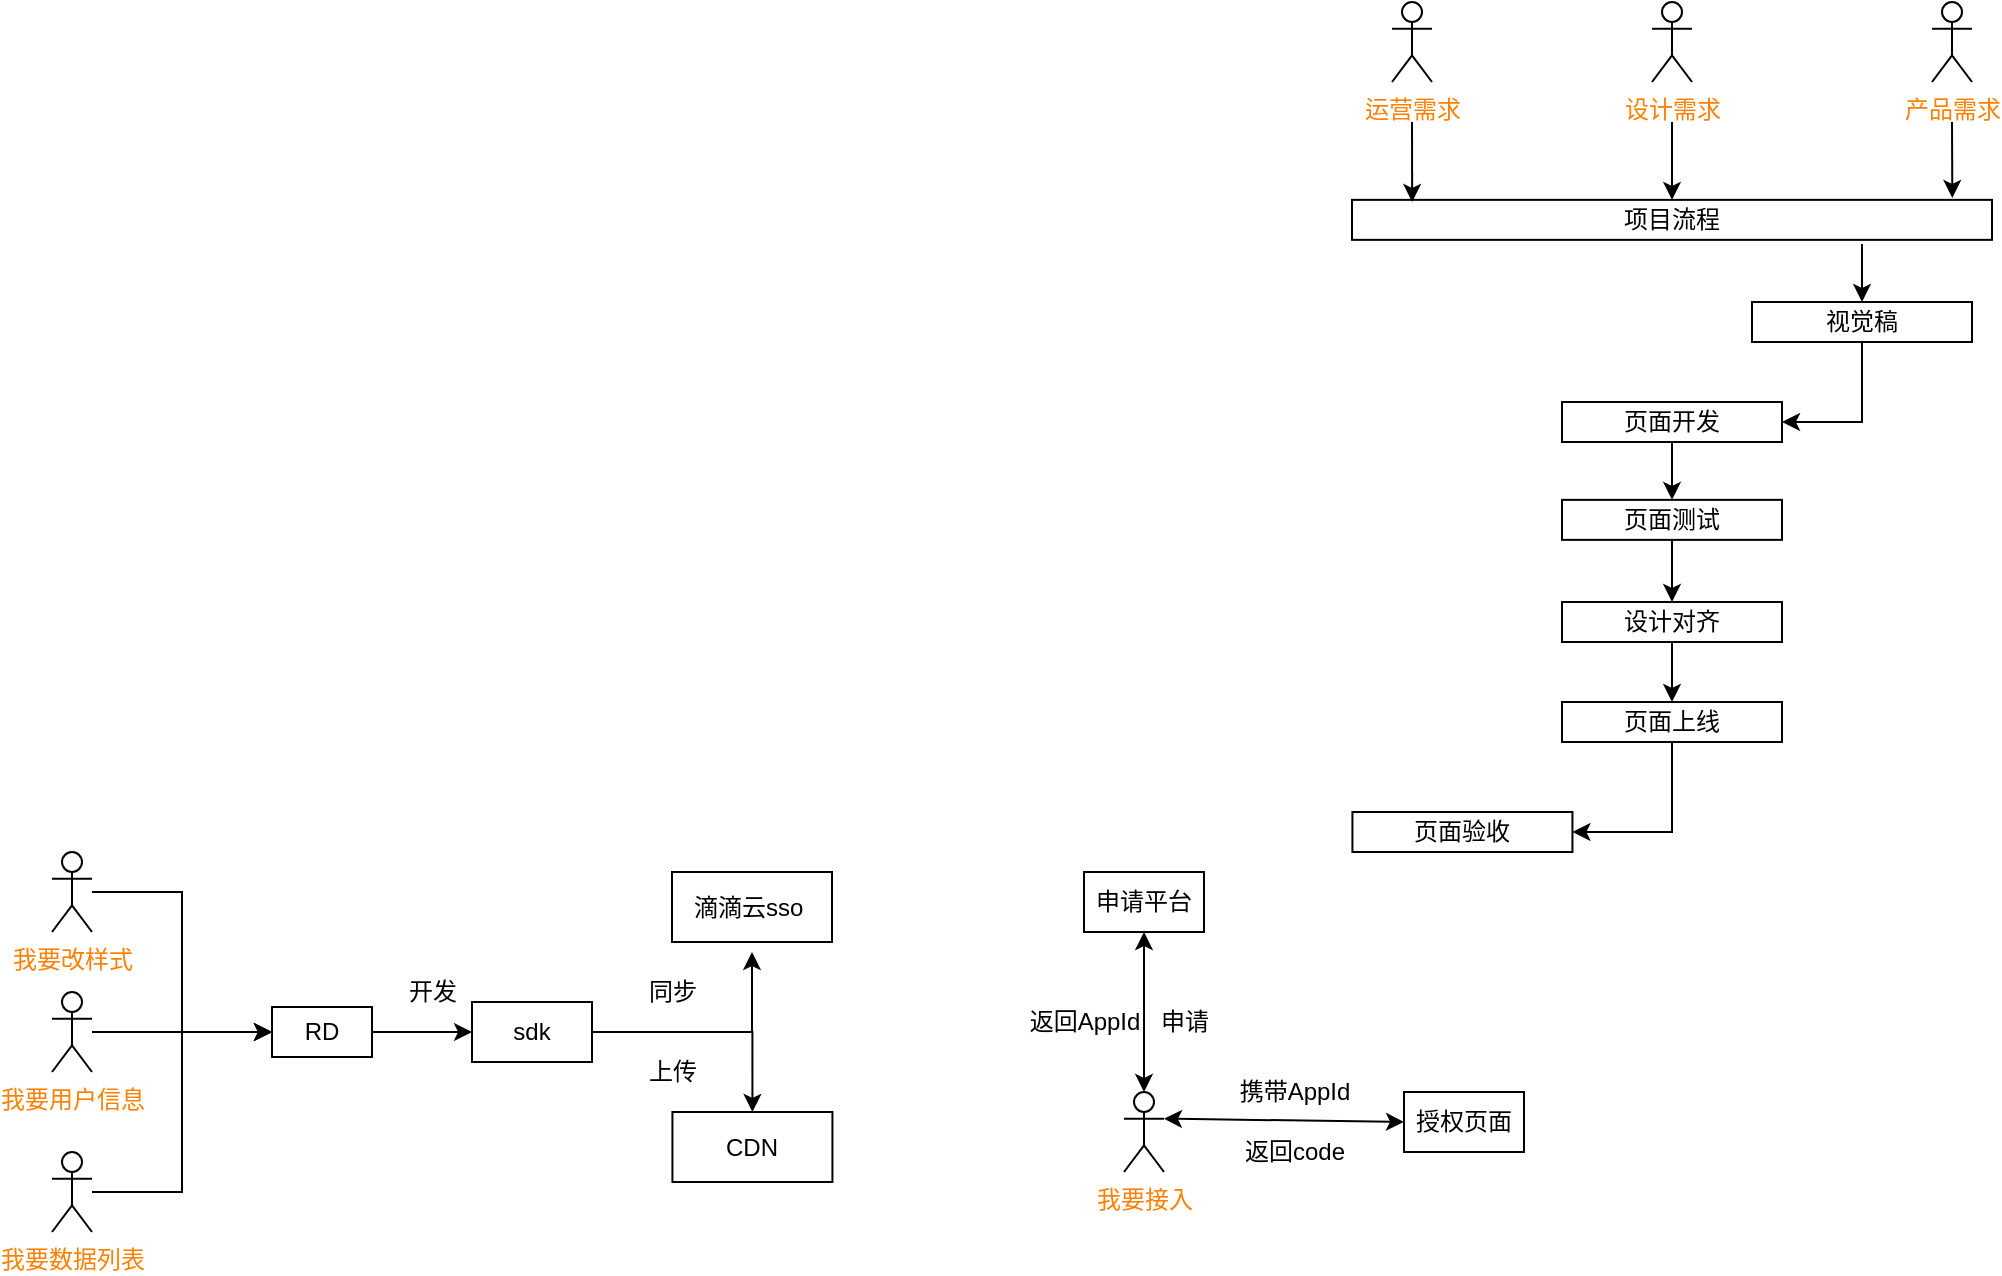 <mxfile version="13.7.7" type="github" pages="10">
  <diagram name="Page-1" id="822b0af5-4adb-64df-f703-e8dfc1f81529">
    <mxGraphModel dx="1351" dy="807" grid="0" gridSize="10" guides="1" tooltips="1" connect="1" arrows="1" fold="1" page="1" pageScale="1" pageWidth="1100" pageHeight="850" background="#ffffff" math="0" shadow="0">
      <root>
        <mxCell id="0" />
        <mxCell id="1" parent="0" />
        <mxCell id="F9hkiLEgJ20mcKecq2YQ-105" style="edgeStyle=orthogonalEdgeStyle;rounded=0;orthogonalLoop=1;jettySize=auto;html=1;entryX=0;entryY=0.5;entryDx=0;entryDy=0;" parent="1" source="F9hkiLEgJ20mcKecq2YQ-66" target="F9hkiLEgJ20mcKecq2YQ-89" edge="1">
          <mxGeometry relative="1" as="geometry">
            <Array as="points">
              <mxPoint x="60" y="558" />
            </Array>
          </mxGeometry>
        </mxCell>
        <mxCell id="F9hkiLEgJ20mcKecq2YQ-66" value="&lt;font color=&quot;#ff8000&quot;&gt;我要用户信息&lt;/font&gt;" style="shape=umlActor;verticalLabelPosition=bottom;verticalAlign=top;html=1;outlineConnect=0;" parent="1" vertex="1">
          <mxGeometry x="50" y="535" width="20" height="40" as="geometry" />
        </mxCell>
        <mxCell id="F9hkiLEgJ20mcKecq2YQ-103" style="edgeStyle=orthogonalEdgeStyle;rounded=0;orthogonalLoop=1;jettySize=auto;html=1;entryX=0;entryY=0.5;entryDx=0;entryDy=0;" parent="1" source="F9hkiLEgJ20mcKecq2YQ-67" target="F9hkiLEgJ20mcKecq2YQ-89" edge="1">
          <mxGeometry relative="1" as="geometry" />
        </mxCell>
        <mxCell id="F9hkiLEgJ20mcKecq2YQ-67" value="&lt;font color=&quot;#ff8000&quot;&gt;我要改样式&lt;/font&gt;" style="shape=umlActor;verticalLabelPosition=bottom;verticalAlign=top;html=1;outlineConnect=0;" parent="1" vertex="1">
          <mxGeometry x="50" y="465" width="20" height="40" as="geometry" />
        </mxCell>
        <mxCell id="F9hkiLEgJ20mcKecq2YQ-107" style="edgeStyle=orthogonalEdgeStyle;rounded=0;orthogonalLoop=1;jettySize=auto;html=1;entryX=0;entryY=0.5;entryDx=0;entryDy=0;" parent="1" source="F9hkiLEgJ20mcKecq2YQ-73" target="F9hkiLEgJ20mcKecq2YQ-89" edge="1">
          <mxGeometry relative="1" as="geometry" />
        </mxCell>
        <mxCell id="F9hkiLEgJ20mcKecq2YQ-73" value="&lt;font color=&quot;#ff8000&quot;&gt;我要数据列表&lt;/font&gt;" style="shape=umlActor;verticalLabelPosition=bottom;verticalAlign=top;html=1;outlineConnect=0;" parent="1" vertex="1">
          <mxGeometry x="50" y="615" width="20" height="40" as="geometry" />
        </mxCell>
        <mxCell id="F9hkiLEgJ20mcKecq2YQ-101" style="edgeStyle=orthogonalEdgeStyle;rounded=0;orthogonalLoop=1;jettySize=auto;html=1;exitX=1;exitY=0.5;exitDx=0;exitDy=0;" parent="1" source="F9hkiLEgJ20mcKecq2YQ-83" edge="1">
          <mxGeometry relative="1" as="geometry">
            <mxPoint x="400" y="515" as="targetPoint" />
            <Array as="points">
              <mxPoint x="400" y="555" />
            </Array>
          </mxGeometry>
        </mxCell>
        <mxCell id="F9hkiLEgJ20mcKecq2YQ-102" style="edgeStyle=orthogonalEdgeStyle;rounded=0;orthogonalLoop=1;jettySize=auto;html=1;entryX=0.5;entryY=0;entryDx=0;entryDy=0;" parent="1" source="F9hkiLEgJ20mcKecq2YQ-83" target="F9hkiLEgJ20mcKecq2YQ-85" edge="1">
          <mxGeometry relative="1" as="geometry" />
        </mxCell>
        <mxCell id="F9hkiLEgJ20mcKecq2YQ-83" value="sdk" style="rounded=0;whiteSpace=wrap;html=1;" parent="1" vertex="1">
          <mxGeometry x="260" y="540" width="60" height="30" as="geometry" />
        </mxCell>
        <mxCell id="F9hkiLEgJ20mcKecq2YQ-84" value="滴滴云sso&amp;nbsp;" style="rounded=0;whiteSpace=wrap;html=1;" parent="1" vertex="1">
          <mxGeometry x="360" y="475" width="80" height="35" as="geometry" />
        </mxCell>
        <mxCell id="F9hkiLEgJ20mcKecq2YQ-85" value="CDN" style="rounded=0;whiteSpace=wrap;html=1;" parent="1" vertex="1">
          <mxGeometry x="360.22" y="595" width="80" height="35" as="geometry" />
        </mxCell>
        <mxCell id="F9hkiLEgJ20mcKecq2YQ-98" style="edgeStyle=orthogonalEdgeStyle;rounded=0;orthogonalLoop=1;jettySize=auto;html=1;" parent="1" source="F9hkiLEgJ20mcKecq2YQ-89" target="F9hkiLEgJ20mcKecq2YQ-83" edge="1">
          <mxGeometry relative="1" as="geometry" />
        </mxCell>
        <mxCell id="F9hkiLEgJ20mcKecq2YQ-89" value="RD" style="rounded=0;whiteSpace=wrap;html=1;" parent="1" vertex="1">
          <mxGeometry x="160" y="542.5" width="50" height="25" as="geometry" />
        </mxCell>
        <mxCell id="F9hkiLEgJ20mcKecq2YQ-108" value="开发" style="text;html=1;align=center;verticalAlign=middle;resizable=0;points=[];autosize=1;" parent="1" vertex="1">
          <mxGeometry x="220" y="525" width="40" height="20" as="geometry" />
        </mxCell>
        <mxCell id="F9hkiLEgJ20mcKecq2YQ-110" value="同步" style="text;html=1;align=center;verticalAlign=middle;resizable=0;points=[];autosize=1;" parent="1" vertex="1">
          <mxGeometry x="340" y="525" width="40" height="20" as="geometry" />
        </mxCell>
        <mxCell id="F9hkiLEgJ20mcKecq2YQ-111" value="上传" style="text;html=1;align=center;verticalAlign=middle;resizable=0;points=[];autosize=1;" parent="1" vertex="1">
          <mxGeometry x="340" y="565" width="40" height="20" as="geometry" />
        </mxCell>
        <mxCell id="F9hkiLEgJ20mcKecq2YQ-114" value="&lt;font color=&quot;#ff8000&quot;&gt;我要接入&lt;/font&gt;" style="shape=umlActor;verticalLabelPosition=bottom;verticalAlign=top;html=1;outlineConnect=0;" parent="1" vertex="1">
          <mxGeometry x="586" y="585" width="20" height="40" as="geometry" />
        </mxCell>
        <mxCell id="F9hkiLEgJ20mcKecq2YQ-117" value="授权页面" style="rounded=0;whiteSpace=wrap;html=1;" parent="1" vertex="1">
          <mxGeometry x="726" y="585" width="60" height="30" as="geometry" />
        </mxCell>
        <mxCell id="F9hkiLEgJ20mcKecq2YQ-119" value="申请平台" style="rounded=0;whiteSpace=wrap;html=1;" parent="1" vertex="1">
          <mxGeometry x="566" y="475" width="60" height="30" as="geometry" />
        </mxCell>
        <mxCell id="F9hkiLEgJ20mcKecq2YQ-130" value="" style="endArrow=classic;startArrow=classic;html=1;entryX=0.5;entryY=1;entryDx=0;entryDy=0;exitX=0.5;exitY=0;exitDx=0;exitDy=0;exitPerimeter=0;" parent="1" source="F9hkiLEgJ20mcKecq2YQ-114" target="F9hkiLEgJ20mcKecq2YQ-119" edge="1">
          <mxGeometry width="50" height="50" relative="1" as="geometry">
            <mxPoint x="566" y="585" as="sourcePoint" />
            <mxPoint x="616" y="535" as="targetPoint" />
          </mxGeometry>
        </mxCell>
        <mxCell id="F9hkiLEgJ20mcKecq2YQ-131" value="申请" style="text;html=1;align=center;verticalAlign=middle;resizable=0;points=[];autosize=1;" parent="1" vertex="1">
          <mxGeometry x="596" y="540" width="40" height="20" as="geometry" />
        </mxCell>
        <mxCell id="F9hkiLEgJ20mcKecq2YQ-133" value="返回AppId" style="text;html=1;align=center;verticalAlign=middle;resizable=0;points=[];autosize=1;" parent="1" vertex="1">
          <mxGeometry x="531" y="540" width="70" height="20" as="geometry" />
        </mxCell>
        <mxCell id="F9hkiLEgJ20mcKecq2YQ-134" value="" style="endArrow=classic;startArrow=classic;html=1;entryX=0;entryY=0.5;entryDx=0;entryDy=0;exitX=1;exitY=0.333;exitDx=0;exitDy=0;exitPerimeter=0;" parent="1" source="F9hkiLEgJ20mcKecq2YQ-114" target="F9hkiLEgJ20mcKecq2YQ-117" edge="1">
          <mxGeometry width="50" height="50" relative="1" as="geometry">
            <mxPoint x="616" y="635" as="sourcePoint" />
            <mxPoint x="666" y="585" as="targetPoint" />
          </mxGeometry>
        </mxCell>
        <mxCell id="F9hkiLEgJ20mcKecq2YQ-135" value="携带AppId" style="text;html=1;align=center;verticalAlign=middle;resizable=0;points=[];autosize=1;" parent="1" vertex="1">
          <mxGeometry x="636" y="575" width="70" height="20" as="geometry" />
        </mxCell>
        <mxCell id="F9hkiLEgJ20mcKecq2YQ-136" value="返回code" style="text;html=1;align=center;verticalAlign=middle;resizable=0;points=[];autosize=1;" parent="1" vertex="1">
          <mxGeometry x="636" y="605" width="70" height="20" as="geometry" />
        </mxCell>
        <mxCell id="F9hkiLEgJ20mcKecq2YQ-139" value="&lt;font color=&quot;#ff8000&quot;&gt;运营需求&lt;/font&gt;" style="shape=umlActor;verticalLabelPosition=bottom;verticalAlign=top;html=1;outlineConnect=0;" parent="1" vertex="1">
          <mxGeometry x="720" y="40" width="20" height="40" as="geometry" />
        </mxCell>
        <mxCell id="F9hkiLEgJ20mcKecq2YQ-140" value="&lt;font color=&quot;#ff8000&quot;&gt;产品需求&lt;/font&gt;" style="shape=umlActor;verticalLabelPosition=bottom;verticalAlign=top;html=1;outlineConnect=0;" parent="1" vertex="1">
          <mxGeometry x="990" y="40" width="20" height="40" as="geometry" />
        </mxCell>
        <mxCell id="F9hkiLEgJ20mcKecq2YQ-141" value="&lt;font color=&quot;#ff8000&quot;&gt;设计需求&lt;/font&gt;" style="shape=umlActor;verticalLabelPosition=bottom;verticalAlign=top;html=1;outlineConnect=0;" parent="1" vertex="1">
          <mxGeometry x="850" y="40" width="20" height="40" as="geometry" />
        </mxCell>
        <mxCell id="F9hkiLEgJ20mcKecq2YQ-150" value="项目流程" style="rounded=0;whiteSpace=wrap;html=1;" parent="1" vertex="1">
          <mxGeometry x="700" y="138.93" width="320" height="20" as="geometry" />
        </mxCell>
        <mxCell id="F9hkiLEgJ20mcKecq2YQ-177" style="edgeStyle=orthogonalEdgeStyle;rounded=0;orthogonalLoop=1;jettySize=auto;html=1;entryX=1;entryY=0.5;entryDx=0;entryDy=0;" parent="1" source="F9hkiLEgJ20mcKecq2YQ-152" target="F9hkiLEgJ20mcKecq2YQ-153" edge="1">
          <mxGeometry relative="1" as="geometry" />
        </mxCell>
        <mxCell id="F9hkiLEgJ20mcKecq2YQ-152" value="视觉稿" style="rounded=0;whiteSpace=wrap;html=1;" parent="1" vertex="1">
          <mxGeometry x="900" y="190" width="110" height="20" as="geometry" />
        </mxCell>
        <mxCell id="F9hkiLEgJ20mcKecq2YQ-178" style="edgeStyle=orthogonalEdgeStyle;rounded=0;orthogonalLoop=1;jettySize=auto;html=1;entryX=0.5;entryY=0;entryDx=0;entryDy=0;" parent="1" source="F9hkiLEgJ20mcKecq2YQ-153" target="F9hkiLEgJ20mcKecq2YQ-154" edge="1">
          <mxGeometry relative="1" as="geometry" />
        </mxCell>
        <mxCell id="F9hkiLEgJ20mcKecq2YQ-153" value="页面开发" style="rounded=0;whiteSpace=wrap;html=1;" parent="1" vertex="1">
          <mxGeometry x="805" y="240" width="110" height="20" as="geometry" />
        </mxCell>
        <mxCell id="F9hkiLEgJ20mcKecq2YQ-179" style="edgeStyle=orthogonalEdgeStyle;rounded=0;orthogonalLoop=1;jettySize=auto;html=1;entryX=0.5;entryY=0;entryDx=0;entryDy=0;" parent="1" source="F9hkiLEgJ20mcKecq2YQ-154" target="F9hkiLEgJ20mcKecq2YQ-155" edge="1">
          <mxGeometry relative="1" as="geometry" />
        </mxCell>
        <mxCell id="F9hkiLEgJ20mcKecq2YQ-154" value="页面测试" style="rounded=0;whiteSpace=wrap;html=1;" parent="1" vertex="1">
          <mxGeometry x="805" y="288.93" width="110" height="20" as="geometry" />
        </mxCell>
        <mxCell id="F9hkiLEgJ20mcKecq2YQ-180" style="edgeStyle=orthogonalEdgeStyle;rounded=0;orthogonalLoop=1;jettySize=auto;html=1;entryX=0.5;entryY=0;entryDx=0;entryDy=0;" parent="1" source="F9hkiLEgJ20mcKecq2YQ-155" target="F9hkiLEgJ20mcKecq2YQ-156" edge="1">
          <mxGeometry relative="1" as="geometry" />
        </mxCell>
        <mxCell id="F9hkiLEgJ20mcKecq2YQ-155" value="设计对齐" style="rounded=0;whiteSpace=wrap;html=1;" parent="1" vertex="1">
          <mxGeometry x="805" y="340" width="110" height="20" as="geometry" />
        </mxCell>
        <mxCell id="F9hkiLEgJ20mcKecq2YQ-182" style="edgeStyle=orthogonalEdgeStyle;rounded=0;orthogonalLoop=1;jettySize=auto;html=1;entryX=1;entryY=0.5;entryDx=0;entryDy=0;" parent="1" source="F9hkiLEgJ20mcKecq2YQ-156" target="F9hkiLEgJ20mcKecq2YQ-157" edge="1">
          <mxGeometry relative="1" as="geometry" />
        </mxCell>
        <mxCell id="F9hkiLEgJ20mcKecq2YQ-156" value="页面上线" style="rounded=0;whiteSpace=wrap;html=1;" parent="1" vertex="1">
          <mxGeometry x="805" y="390" width="110" height="20" as="geometry" />
        </mxCell>
        <mxCell id="F9hkiLEgJ20mcKecq2YQ-157" value="页面验收" style="rounded=0;whiteSpace=wrap;html=1;" parent="1" vertex="1">
          <mxGeometry x="700.22" y="445" width="110" height="20" as="geometry" />
        </mxCell>
        <mxCell id="F9hkiLEgJ20mcKecq2YQ-172" value="" style="endArrow=classic;html=1;entryX=0.094;entryY=0.053;entryDx=0;entryDy=0;entryPerimeter=0;" parent="1" target="F9hkiLEgJ20mcKecq2YQ-150" edge="1">
          <mxGeometry width="50" height="50" relative="1" as="geometry">
            <mxPoint x="730" y="100" as="sourcePoint" />
            <mxPoint x="770" y="100" as="targetPoint" />
          </mxGeometry>
        </mxCell>
        <mxCell id="F9hkiLEgJ20mcKecq2YQ-173" value="" style="endArrow=classic;html=1;entryX=0.5;entryY=0;entryDx=0;entryDy=0;" parent="1" target="F9hkiLEgJ20mcKecq2YQ-150" edge="1">
          <mxGeometry width="50" height="50" relative="1" as="geometry">
            <mxPoint x="860" y="100" as="sourcePoint" />
            <mxPoint x="740.08" y="149.99" as="targetPoint" />
          </mxGeometry>
        </mxCell>
        <mxCell id="F9hkiLEgJ20mcKecq2YQ-174" value="" style="endArrow=classic;html=1;entryX=0.938;entryY=-0.047;entryDx=0;entryDy=0;entryPerimeter=0;" parent="1" target="F9hkiLEgJ20mcKecq2YQ-150" edge="1">
          <mxGeometry width="50" height="50" relative="1" as="geometry">
            <mxPoint x="1000" y="100" as="sourcePoint" />
            <mxPoint x="870" y="148.93" as="targetPoint" />
          </mxGeometry>
        </mxCell>
        <mxCell id="F9hkiLEgJ20mcKecq2YQ-175" value="" style="endArrow=classic;html=1;entryX=0.5;entryY=0;entryDx=0;entryDy=0;" parent="1" target="F9hkiLEgJ20mcKecq2YQ-152" edge="1">
          <mxGeometry width="50" height="50" relative="1" as="geometry">
            <mxPoint x="955" y="161" as="sourcePoint" />
            <mxPoint x="880" y="158.93" as="targetPoint" />
          </mxGeometry>
        </mxCell>
      </root>
    </mxGraphModel>
  </diagram>
  <diagram id="v6S_gwSgsKf6jJskEs4a" name="Page-2">
    <mxGraphModel dx="1351" dy="807" grid="0" gridSize="10" guides="1" tooltips="1" connect="1" arrows="1" fold="1" page="1" pageScale="1" pageWidth="827" pageHeight="1169" math="0" shadow="0">
      <root>
        <mxCell id="bt1xJGWlp4JnwGx9N3bi-0" />
        <mxCell id="bt1xJGWlp4JnwGx9N3bi-1" parent="bt1xJGWlp4JnwGx9N3bi-0" />
        <mxCell id="bt1xJGWlp4JnwGx9N3bi-2" value="重定向，携带code" style="text;html=1;align=center;verticalAlign=middle;resizable=0;points=[];autosize=1;" parent="bt1xJGWlp4JnwGx9N3bi-1" vertex="1">
          <mxGeometry x="395" y="384" width="110" height="20" as="geometry" />
        </mxCell>
        <mxCell id="bt1xJGWlp4JnwGx9N3bi-3" style="edgeStyle=orthogonalEdgeStyle;rounded=0;orthogonalLoop=1;jettySize=auto;html=1;entryX=-0.03;entryY=1.259;entryDx=0;entryDy=0;entryPerimeter=0;" parent="bt1xJGWlp4JnwGx9N3bi-1" source="bt1xJGWlp4JnwGx9N3bi-20" target="bt1xJGWlp4JnwGx9N3bi-2" edge="1">
          <mxGeometry relative="1" as="geometry">
            <mxPoint x="410" y="410" as="targetPoint" />
          </mxGeometry>
        </mxCell>
        <mxCell id="bt1xJGWlp4JnwGx9N3bi-4" value="code换取ticket" style="text;html=1;align=center;verticalAlign=middle;resizable=0;points=[];autosize=1;" parent="bt1xJGWlp4JnwGx9N3bi-1" vertex="1">
          <mxGeometry x="418" y="495" width="90" height="20" as="geometry" />
        </mxCell>
        <mxCell id="bt1xJGWlp4JnwGx9N3bi-5" value="oAuth" style="swimlane;html=1;childLayout=stackLayout;startSize=20;rounded=0;shadow=0;labelBackgroundColor=none;strokeWidth=1;fontFamily=Verdana;fontSize=8;align=center;" parent="bt1xJGWlp4JnwGx9N3bi-1" vertex="1">
          <mxGeometry x="10" y="10" width="690" height="590" as="geometry" />
        </mxCell>
        <mxCell id="bt1xJGWlp4JnwGx9N3bi-6" value="浏览器" style="swimlane;html=1;startSize=20;" parent="bt1xJGWlp4JnwGx9N3bi-5" vertex="1">
          <mxGeometry y="20" width="230" height="570" as="geometry" />
        </mxCell>
        <mxCell id="bt1xJGWlp4JnwGx9N3bi-7" value="" style="rounded=1;whiteSpace=wrap;html=1;shadow=0;labelBackgroundColor=none;strokeWidth=1;fontFamily=Verdana;fontSize=8;align=center;" parent="bt1xJGWlp4JnwGx9N3bi-6" vertex="1">
          <mxGeometry x="65" y="62.5" width="100" height="65" as="geometry" />
        </mxCell>
        <mxCell id="bt1xJGWlp4JnwGx9N3bi-8" value="访问，携带来源标识" style="text;html=1;strokeColor=none;fillColor=none;align=center;verticalAlign=middle;whiteSpace=wrap;rounded=0;" parent="bt1xJGWlp4JnwGx9N3bi-6" vertex="1">
          <mxGeometry x="170" y="65" width="120" height="20" as="geometry" />
        </mxCell>
        <mxCell id="bt1xJGWlp4JnwGx9N3bi-9" style="edgeStyle=orthogonalEdgeStyle;rounded=1;html=1;labelBackgroundColor=none;startArrow=none;startFill=0;startSize=5;endArrow=classicThin;endFill=1;endSize=5;jettySize=auto;orthogonalLoop=1;strokeWidth=1;fontFamily=Verdana;fontSize=8;entryX=0;entryY=0.5;entryDx=0;entryDy=0;" parent="bt1xJGWlp4JnwGx9N3bi-5" source="bt1xJGWlp4JnwGx9N3bi-7" target="bt1xJGWlp4JnwGx9N3bi-12" edge="1">
          <mxGeometry relative="1" as="geometry">
            <mxPoint x="280" y="115.0" as="targetPoint" />
          </mxGeometry>
        </mxCell>
        <mxCell id="bt1xJGWlp4JnwGx9N3bi-10" value="第三方系统" style="swimlane;html=1;startSize=20;" parent="bt1xJGWlp4JnwGx9N3bi-5" vertex="1">
          <mxGeometry x="230" y="20" width="230" height="570" as="geometry" />
        </mxCell>
        <mxCell id="bt1xJGWlp4JnwGx9N3bi-11" value="应用" style="rounded=1;whiteSpace=wrap;html=1;shadow=0;labelBackgroundColor=none;strokeWidth=1;fontFamily=Verdana;fontSize=8;align=center;" parent="bt1xJGWlp4JnwGx9N3bi-10" vertex="1">
          <mxGeometry x="50" y="350" width="100" height="60" as="geometry" />
        </mxCell>
        <mxCell id="bt1xJGWlp4JnwGx9N3bi-12" value="检查登陆" style="rhombus;whiteSpace=wrap;html=1;" parent="bt1xJGWlp4JnwGx9N3bi-10" vertex="1">
          <mxGeometry x="60" y="55" width="80" height="80" as="geometry" />
        </mxCell>
        <mxCell id="bt1xJGWlp4JnwGx9N3bi-13" style="edgeStyle=orthogonalEdgeStyle;rounded=0;orthogonalLoop=1;jettySize=auto;html=1;entryX=0.5;entryY=0;entryDx=0;entryDy=0;" parent="bt1xJGWlp4JnwGx9N3bi-10" source="bt1xJGWlp4JnwGx9N3bi-12" target="bt1xJGWlp4JnwGx9N3bi-11" edge="1">
          <mxGeometry relative="1" as="geometry">
            <mxPoint x="100" y="340" as="targetPoint" />
          </mxGeometry>
        </mxCell>
        <mxCell id="bt1xJGWlp4JnwGx9N3bi-14" value="后端" style="rounded=1;whiteSpace=wrap;html=1;shadow=0;labelBackgroundColor=none;strokeWidth=1;fontFamily=Verdana;fontSize=8;align=center;" parent="bt1xJGWlp4JnwGx9N3bi-10" vertex="1">
          <mxGeometry x="50" y="460" width="100" height="60" as="geometry" />
        </mxCell>
        <mxCell id="bt1xJGWlp4JnwGx9N3bi-15" value="已登陆" style="text;html=1;align=center;verticalAlign=middle;resizable=0;points=[];autosize=1;" parent="bt1xJGWlp4JnwGx9N3bi-10" vertex="1">
          <mxGeometry x="100" y="230" width="50" height="20" as="geometry" />
        </mxCell>
        <mxCell id="bt1xJGWlp4JnwGx9N3bi-16" value="滴滴云" style="swimlane;html=1;startSize=20;" parent="bt1xJGWlp4JnwGx9N3bi-5" vertex="1">
          <mxGeometry x="460" y="20" width="230" height="570" as="geometry" />
        </mxCell>
        <mxCell id="bt1xJGWlp4JnwGx9N3bi-17" value="未登陆，携带AppId" style="text;html=1;strokeColor=none;fillColor=none;align=center;verticalAlign=middle;whiteSpace=wrap;rounded=0;" parent="bt1xJGWlp4JnwGx9N3bi-16" vertex="1">
          <mxGeometry x="-70" y="70" width="120" height="20" as="geometry" />
        </mxCell>
        <mxCell id="bt1xJGWlp4JnwGx9N3bi-18" style="edgeStyle=orthogonalEdgeStyle;rounded=0;orthogonalLoop=1;jettySize=auto;html=1;entryX=0.5;entryY=0;entryDx=0;entryDy=0;exitX=1;exitY=0.5;exitDx=0;exitDy=0;" parent="bt1xJGWlp4JnwGx9N3bi-16" source="bt1xJGWlp4JnwGx9N3bi-22" target="bt1xJGWlp4JnwGx9N3bi-27" edge="1">
          <mxGeometry relative="1" as="geometry">
            <Array as="points">
              <mxPoint x="180" y="95" />
            </Array>
          </mxGeometry>
        </mxCell>
        <mxCell id="bt1xJGWlp4JnwGx9N3bi-19" value="已授权" style="text;html=1;strokeColor=none;fillColor=none;align=center;verticalAlign=middle;whiteSpace=wrap;rounded=0;" parent="bt1xJGWlp4JnwGx9N3bi-16" vertex="1">
          <mxGeometry y="270" width="70" height="20" as="geometry" />
        </mxCell>
        <mxCell id="bt1xJGWlp4JnwGx9N3bi-20" value="" style="rounded=1;whiteSpace=wrap;html=1;shadow=0;labelBackgroundColor=none;strokeWidth=1;fontFamily=Verdana;fontSize=8;align=center;arcSize=34;" parent="bt1xJGWlp4JnwGx9N3bi-16" vertex="1">
          <mxGeometry x="40" y="360" width="60" height="40" as="geometry" />
        </mxCell>
        <mxCell id="bt1xJGWlp4JnwGx9N3bi-21" style="edgeStyle=orthogonalEdgeStyle;rounded=0;orthogonalLoop=1;jettySize=auto;html=1;exitX=0.5;exitY=1;exitDx=0;exitDy=0;entryX=0.5;entryY=0;entryDx=0;entryDy=0;" parent="bt1xJGWlp4JnwGx9N3bi-16" source="bt1xJGWlp4JnwGx9N3bi-27" target="bt1xJGWlp4JnwGx9N3bi-26" edge="1">
          <mxGeometry relative="1" as="geometry" />
        </mxCell>
        <mxCell id="bt1xJGWlp4JnwGx9N3bi-22" value="授权页面" style="rounded=1;whiteSpace=wrap;html=1;shadow=0;labelBackgroundColor=none;strokeWidth=1;fontFamily=Verdana;fontSize=8;align=center;" parent="bt1xJGWlp4JnwGx9N3bi-16" vertex="1">
          <mxGeometry x="65" y="65" width="100" height="60" as="geometry" />
        </mxCell>
        <mxCell id="bt1xJGWlp4JnwGx9N3bi-23" value="后端" style="rounded=1;whiteSpace=wrap;html=1;shadow=0;labelBackgroundColor=none;strokeWidth=1;fontFamily=Verdana;fontSize=8;align=center;" parent="bt1xJGWlp4JnwGx9N3bi-16" vertex="1">
          <mxGeometry x="70" y="460" width="100" height="60" as="geometry" />
        </mxCell>
        <mxCell id="bt1xJGWlp4JnwGx9N3bi-24" value="未授权" style="text;html=1;strokeColor=none;fillColor=none;align=center;verticalAlign=middle;whiteSpace=wrap;rounded=0;" parent="bt1xJGWlp4JnwGx9N3bi-16" vertex="1">
          <mxGeometry x="120" y="270" width="70" height="20" as="geometry" />
        </mxCell>
        <mxCell id="bt1xJGWlp4JnwGx9N3bi-25" style="edgeStyle=orthogonalEdgeStyle;rounded=0;orthogonalLoop=1;jettySize=auto;html=1;entryX=1;entryY=0.5;entryDx=0;entryDy=0;" parent="bt1xJGWlp4JnwGx9N3bi-16" source="bt1xJGWlp4JnwGx9N3bi-26" target="bt1xJGWlp4JnwGx9N3bi-20" edge="1">
          <mxGeometry relative="1" as="geometry" />
        </mxCell>
        <mxCell id="bt1xJGWlp4JnwGx9N3bi-26" value="登陆授权" style="rounded=1;whiteSpace=wrap;html=1;shadow=0;labelBackgroundColor=none;strokeWidth=1;fontFamily=Verdana;fontSize=8;align=center;" parent="bt1xJGWlp4JnwGx9N3bi-16" vertex="1">
          <mxGeometry x="145" y="360" width="70" height="40" as="geometry" />
        </mxCell>
        <mxCell id="bt1xJGWlp4JnwGx9N3bi-27" value="检查授权" style="rhombus;whiteSpace=wrap;html=1;" parent="bt1xJGWlp4JnwGx9N3bi-16" vertex="1">
          <mxGeometry x="140" y="170" width="80" height="80" as="geometry" />
        </mxCell>
        <mxCell id="bt1xJGWlp4JnwGx9N3bi-28" style="edgeStyle=orthogonalEdgeStyle;rounded=0;orthogonalLoop=1;jettySize=auto;html=1;exitX=0;exitY=0.5;exitDx=0;exitDy=0;entryX=0.5;entryY=0;entryDx=0;entryDy=0;" parent="bt1xJGWlp4JnwGx9N3bi-16" source="bt1xJGWlp4JnwGx9N3bi-27" target="bt1xJGWlp4JnwGx9N3bi-20" edge="1">
          <mxGeometry relative="1" as="geometry" />
        </mxCell>
        <mxCell id="bt1xJGWlp4JnwGx9N3bi-29" style="edgeStyle=orthogonalEdgeStyle;rounded=0;orthogonalLoop=1;jettySize=auto;html=1;exitX=0.5;exitY=1;exitDx=0;exitDy=0;" parent="bt1xJGWlp4JnwGx9N3bi-16" source="bt1xJGWlp4JnwGx9N3bi-19" target="bt1xJGWlp4JnwGx9N3bi-19" edge="1">
          <mxGeometry relative="1" as="geometry" />
        </mxCell>
        <mxCell id="bt1xJGWlp4JnwGx9N3bi-30" style="edgeStyle=orthogonalEdgeStyle;rounded=0;orthogonalLoop=1;jettySize=auto;html=1;entryX=0;entryY=0.5;entryDx=0;entryDy=0;" parent="bt1xJGWlp4JnwGx9N3bi-5" source="bt1xJGWlp4JnwGx9N3bi-12" target="bt1xJGWlp4JnwGx9N3bi-22" edge="1">
          <mxGeometry relative="1" as="geometry" />
        </mxCell>
        <mxCell id="bt1xJGWlp4JnwGx9N3bi-31" style="edgeStyle=orthogonalEdgeStyle;rounded=0;orthogonalLoop=1;jettySize=auto;html=1;entryX=0;entryY=0.5;entryDx=0;entryDy=0;" parent="bt1xJGWlp4JnwGx9N3bi-5" source="bt1xJGWlp4JnwGx9N3bi-14" target="bt1xJGWlp4JnwGx9N3bi-23" edge="1">
          <mxGeometry relative="1" as="geometry" />
        </mxCell>
      </root>
    </mxGraphModel>
  </diagram>
  <diagram id="IyfMashoA49_9rYHTkNT" name="Page-3">
    <mxGraphModel dx="946" dy="565" grid="1" gridSize="10" guides="1" tooltips="1" connect="1" arrows="1" fold="1" page="1" pageScale="1" pageWidth="827" pageHeight="1169" math="0" shadow="0">
      <root>
        <mxCell id="mLNqyWALvx-SUJZtn3jN-0" />
        <mxCell id="mLNqyWALvx-SUJZtn3jN-1" parent="mLNqyWALvx-SUJZtn3jN-0" />
        <mxCell id="WvuKbOIRFrp0pFZ9vCPI-66" value="" style="rounded=0;whiteSpace=wrap;html=1;dashed=1;" parent="mLNqyWALvx-SUJZtn3jN-1" vertex="1">
          <mxGeometry x="360" y="170" width="100" height="190" as="geometry" />
        </mxCell>
        <mxCell id="WvuKbOIRFrp0pFZ9vCPI-64" value="" style="rounded=0;whiteSpace=wrap;html=1;dashed=1;" parent="mLNqyWALvx-SUJZtn3jN-1" vertex="1">
          <mxGeometry x="20" y="274" width="300" height="146" as="geometry" />
        </mxCell>
        <mxCell id="WvuKbOIRFrp0pFZ9vCPI-28" style="edgeStyle=orthogonalEdgeStyle;rounded=0;orthogonalLoop=1;jettySize=auto;html=1;entryX=0.5;entryY=0;entryDx=0;entryDy=0;strokeWidth=1;" parent="mLNqyWALvx-SUJZtn3jN-1" source="WvuKbOIRFrp0pFZ9vCPI-19" target="WvuKbOIRFrp0pFZ9vCPI-26" edge="1">
          <mxGeometry relative="1" as="geometry" />
        </mxCell>
        <mxCell id="WvuKbOIRFrp0pFZ9vCPI-19" value="&lt;font color=&quot;#ff8000&quot;&gt;业务需求&lt;/font&gt;" style="shape=umlActor;verticalLabelPosition=bottom;verticalAlign=top;html=1;outlineConnect=0;" parent="mLNqyWALvx-SUJZtn3jN-1" vertex="1">
          <mxGeometry x="70" y="30" width="20" height="40" as="geometry" />
        </mxCell>
        <mxCell id="WvuKbOIRFrp0pFZ9vCPI-50" value="" style="edgeStyle=orthogonalEdgeStyle;rounded=0;orthogonalLoop=1;jettySize=auto;html=1;strokeWidth=1;" parent="mLNqyWALvx-SUJZtn3jN-1" source="WvuKbOIRFrp0pFZ9vCPI-20" target="WvuKbOIRFrp0pFZ9vCPI-47" edge="1">
          <mxGeometry relative="1" as="geometry" />
        </mxCell>
        <mxCell id="WvuKbOIRFrp0pFZ9vCPI-20" value="&lt;font color=&quot;#ff8000&quot;&gt;开发&lt;/font&gt;" style="shape=umlActor;verticalLabelPosition=bottom;verticalAlign=top;html=1;outlineConnect=0;" parent="mLNqyWALvx-SUJZtn3jN-1" vertex="1">
          <mxGeometry x="330" y="30" width="20" height="40" as="geometry" />
        </mxCell>
        <mxCell id="WvuKbOIRFrp0pFZ9vCPI-32" style="edgeStyle=orthogonalEdgeStyle;rounded=0;orthogonalLoop=1;jettySize=auto;html=1;entryX=0.5;entryY=0;entryDx=0;entryDy=0;strokeWidth=1;" parent="mLNqyWALvx-SUJZtn3jN-1" source="WvuKbOIRFrp0pFZ9vCPI-26" target="WvuKbOIRFrp0pFZ9vCPI-31" edge="1">
          <mxGeometry relative="1" as="geometry" />
        </mxCell>
        <mxCell id="WvuKbOIRFrp0pFZ9vCPI-44" style="edgeStyle=orthogonalEdgeStyle;rounded=0;orthogonalLoop=1;jettySize=auto;html=1;exitX=0.75;exitY=0;exitDx=0;exitDy=0;strokeWidth=1;entryX=0;entryY=0.333;entryDx=0;entryDy=0;entryPerimeter=0;" parent="mLNqyWALvx-SUJZtn3jN-1" source="WvuKbOIRFrp0pFZ9vCPI-26" target="WvuKbOIRFrp0pFZ9vCPI-20" edge="1">
          <mxGeometry relative="1" as="geometry">
            <mxPoint x="230" y="140" as="targetPoint" />
            <Array as="points">
              <mxPoint x="105" y="140" />
              <mxPoint x="290" y="140" />
              <mxPoint x="290" y="43" />
            </Array>
          </mxGeometry>
        </mxCell>
        <mxCell id="WvuKbOIRFrp0pFZ9vCPI-26" value="有可用模版？" style="rounded=0;whiteSpace=wrap;html=1;" parent="mLNqyWALvx-SUJZtn3jN-1" vertex="1">
          <mxGeometry x="30" y="288.93" width="100" height="31.07" as="geometry" />
        </mxCell>
        <mxCell id="WvuKbOIRFrp0pFZ9vCPI-31" value="可视化生成" style="rounded=0;whiteSpace=wrap;html=1;" parent="mLNqyWALvx-SUJZtn3jN-1" vertex="1">
          <mxGeometry x="30" y="360" width="100" height="31.07" as="geometry" />
        </mxCell>
        <mxCell id="WvuKbOIRFrp0pFZ9vCPI-45" value="否" style="text;html=1;align=center;verticalAlign=middle;resizable=0;points=[];autosize=1;" parent="mLNqyWALvx-SUJZtn3jN-1" vertex="1">
          <mxGeometry x="190" y="118.93" width="30" height="20" as="geometry" />
        </mxCell>
        <mxCell id="WvuKbOIRFrp0pFZ9vCPI-46" value="模版编辑" style="rounded=0;whiteSpace=wrap;html=1;" parent="mLNqyWALvx-SUJZtn3jN-1" vertex="1">
          <mxGeometry x="180" y="288.93" width="100" height="31.07" as="geometry" />
        </mxCell>
        <mxCell id="WvuKbOIRFrp0pFZ9vCPI-54" value="" style="edgeStyle=orthogonalEdgeStyle;rounded=0;orthogonalLoop=1;jettySize=auto;html=1;strokeWidth=1;" parent="mLNqyWALvx-SUJZtn3jN-1" source="WvuKbOIRFrp0pFZ9vCPI-49" target="WvuKbOIRFrp0pFZ9vCPI-51" edge="1">
          <mxGeometry relative="1" as="geometry" />
        </mxCell>
        <mxCell id="WvuKbOIRFrp0pFZ9vCPI-63" style="edgeStyle=orthogonalEdgeStyle;rounded=0;orthogonalLoop=1;jettySize=auto;html=1;entryX=0.5;entryY=0;entryDx=0;entryDy=0;strokeWidth=1;exitX=1;exitY=0.5;exitDx=0;exitDy=0;" parent="mLNqyWALvx-SUJZtn3jN-1" source="WvuKbOIRFrp0pFZ9vCPI-47" target="WvuKbOIRFrp0pFZ9vCPI-49" edge="1">
          <mxGeometry relative="1" as="geometry" />
        </mxCell>
        <mxCell id="WvuKbOIRFrp0pFZ9vCPI-47" value="视觉稿" style="rounded=0;whiteSpace=wrap;html=1;" parent="mLNqyWALvx-SUJZtn3jN-1" vertex="1">
          <mxGeometry x="305" y="118.93" width="70" height="28.93" as="geometry" />
        </mxCell>
        <mxCell id="WvuKbOIRFrp0pFZ9vCPI-59" value="" style="edgeStyle=orthogonalEdgeStyle;rounded=0;orthogonalLoop=1;jettySize=auto;html=1;strokeWidth=1;" parent="mLNqyWALvx-SUJZtn3jN-1" source="WvuKbOIRFrp0pFZ9vCPI-51" target="WvuKbOIRFrp0pFZ9vCPI-57" edge="1">
          <mxGeometry relative="1" as="geometry" />
        </mxCell>
        <mxCell id="WvuKbOIRFrp0pFZ9vCPI-51" value="组件测试" style="rounded=0;whiteSpace=wrap;html=1;" parent="mLNqyWALvx-SUJZtn3jN-1" vertex="1">
          <mxGeometry x="375" y="235" width="70" height="30" as="geometry" />
        </mxCell>
        <mxCell id="WvuKbOIRFrp0pFZ9vCPI-56" style="edgeStyle=orthogonalEdgeStyle;rounded=0;orthogonalLoop=1;jettySize=auto;html=1;exitX=0.5;exitY=1;exitDx=0;exitDy=0;strokeWidth=1;" parent="mLNqyWALvx-SUJZtn3jN-1" edge="1">
          <mxGeometry relative="1" as="geometry">
            <mxPoint x="337.5" y="278.93" as="sourcePoint" />
            <mxPoint x="337.5" y="278.93" as="targetPoint" />
          </mxGeometry>
        </mxCell>
        <mxCell id="WvuKbOIRFrp0pFZ9vCPI-60" style="edgeStyle=orthogonalEdgeStyle;rounded=0;orthogonalLoop=1;jettySize=auto;html=1;entryX=1;entryY=0.5;entryDx=0;entryDy=0;strokeWidth=1;" parent="mLNqyWALvx-SUJZtn3jN-1" source="WvuKbOIRFrp0pFZ9vCPI-57" target="WvuKbOIRFrp0pFZ9vCPI-46" edge="1">
          <mxGeometry relative="1" as="geometry" />
        </mxCell>
        <mxCell id="WvuKbOIRFrp0pFZ9vCPI-57" value="组件发布" style="rounded=0;whiteSpace=wrap;html=1;" parent="mLNqyWALvx-SUJZtn3jN-1" vertex="1">
          <mxGeometry x="375" y="290" width="70" height="28.93" as="geometry" />
        </mxCell>
        <mxCell id="WvuKbOIRFrp0pFZ9vCPI-49" value="组件开发" style="rounded=0;whiteSpace=wrap;html=1;" parent="mLNqyWALvx-SUJZtn3jN-1" vertex="1">
          <mxGeometry x="375" y="181.07" width="70" height="28.93" as="geometry" />
        </mxCell>
        <mxCell id="WvuKbOIRFrp0pFZ9vCPI-65" value="搭建系统" style="text;html=1;strokeColor=none;fillColor=none;align=center;verticalAlign=middle;whiteSpace=wrap;rounded=0;dashed=1;" parent="mLNqyWALvx-SUJZtn3jN-1" vertex="1">
          <mxGeometry x="200" y="367.53" width="60" height="16" as="geometry" />
        </mxCell>
        <mxCell id="WvuKbOIRFrp0pFZ9vCPI-69" value="组件库" style="text;html=1;strokeColor=none;fillColor=none;align=center;verticalAlign=middle;whiteSpace=wrap;rounded=0;dashed=1;" parent="mLNqyWALvx-SUJZtn3jN-1" vertex="1">
          <mxGeometry x="390" y="330" width="40" height="20" as="geometry" />
        </mxCell>
      </root>
    </mxGraphModel>
  </diagram>
  <diagram id="YBNAkQ00PKT1mi7S21nY" name="视觉改版2">
    <mxGraphModel dx="1577" dy="942" grid="0" gridSize="10" guides="1" tooltips="1" connect="1" arrows="1" fold="1" page="1" pageScale="1" pageWidth="827" pageHeight="1169" math="0" shadow="0">
      <root>
        <mxCell id="0ZuoJ0klak49D8DGHJ2i-0" />
        <mxCell id="0ZuoJ0klak49D8DGHJ2i-1" parent="0ZuoJ0klak49D8DGHJ2i-0" />
        <mxCell id="-QXBfMR952A0zBKmWNqz-0" value="" style="verticalLabelPosition=bottom;aspect=fixed;html=1;verticalAlign=top;strokeColor=none;align=center;outlineConnect=0;shape=mxgraph.citrix.web_service;" parent="0ZuoJ0klak49D8DGHJ2i-1" vertex="1">
          <mxGeometry x="480" y="188.93" width="63" height="60" as="geometry" />
        </mxCell>
        <mxCell id="-QXBfMR952A0zBKmWNqz-1" value="" style="verticalLabelPosition=bottom;aspect=fixed;html=1;verticalAlign=top;strokeColor=none;align=center;outlineConnect=0;shape=mxgraph.citrix.reporting;" parent="0ZuoJ0klak49D8DGHJ2i-1" vertex="1">
          <mxGeometry x="640" y="130" width="80.22" height="90" as="geometry" />
        </mxCell>
        <mxCell id="-QXBfMR952A0zBKmWNqz-2" value="" style="verticalLabelPosition=bottom;aspect=fixed;html=1;verticalAlign=top;strokeColor=none;align=center;outlineConnect=0;shape=mxgraph.citrix.reporting;" parent="0ZuoJ0klak49D8DGHJ2i-1" vertex="1">
          <mxGeometry x="640" y="228.93" width="80.22" height="90" as="geometry" />
        </mxCell>
        <mxCell id="-QXBfMR952A0zBKmWNqz-3" value="" style="endArrow=classic;startArrow=classic;html=1;fillColor=#ffe6cc;strokeColor=#d79b00;" parent="0ZuoJ0klak49D8DGHJ2i-1" source="-QXBfMR952A0zBKmWNqz-0" edge="1">
          <mxGeometry width="50" height="50" relative="1" as="geometry">
            <mxPoint x="560" y="208.93" as="sourcePoint" />
            <mxPoint x="620" y="178.93" as="targetPoint" />
            <Array as="points" />
          </mxGeometry>
        </mxCell>
        <mxCell id="-QXBfMR952A0zBKmWNqz-4" value="" style="endArrow=classic;startArrow=classic;html=1;fillColor=#ffe6cc;strokeColor=#d79b00;" parent="0ZuoJ0klak49D8DGHJ2i-1" edge="1">
          <mxGeometry width="50" height="50" relative="1" as="geometry">
            <mxPoint x="550" y="228.93" as="sourcePoint" />
            <mxPoint x="630" y="252.93" as="targetPoint" />
            <Array as="points" />
          </mxGeometry>
        </mxCell>
        <mxCell id="-QXBfMR952A0zBKmWNqz-5" value="" style="endArrow=classic;startArrow=classic;html=1;fillColor=#ffe6cc;strokeColor=#d79b00;" parent="0ZuoJ0klak49D8DGHJ2i-1" edge="1">
          <mxGeometry width="50" height="50" relative="1" as="geometry">
            <mxPoint x="390" y="278.93" as="sourcePoint" />
            <mxPoint x="470" y="302.93" as="targetPoint" />
            <Array as="points" />
          </mxGeometry>
        </mxCell>
        <mxCell id="-QXBfMR952A0zBKmWNqz-6" value="" style="endArrow=classic;startArrow=classic;html=1;fillColor=#ffe6cc;strokeColor=#d79b00;" parent="0ZuoJ0klak49D8DGHJ2i-1" source="-QXBfMR952A0zBKmWNqz-12" edge="1">
          <mxGeometry width="50" height="50" relative="1" as="geometry">
            <mxPoint x="400" y="288.93" as="sourcePoint" />
            <mxPoint x="470" y="218.93" as="targetPoint" />
            <Array as="points" />
          </mxGeometry>
        </mxCell>
        <mxCell id="-QXBfMR952A0zBKmWNqz-7" value="无头浏览器" style="text;html=1;align=center;verticalAlign=middle;resizable=0;points=[];autosize=1;fontSize=16;" parent="0ZuoJ0klak49D8DGHJ2i-1" vertex="1">
          <mxGeometry x="470.11" y="258.93" width="100" height="20" as="geometry" />
        </mxCell>
        <mxCell id="-QXBfMR952A0zBKmWNqz-8" value="&lt;font style=&quot;font-size: 16px&quot;&gt;预渲染&lt;/font&gt;" style="text;html=1;align=center;verticalAlign=middle;resizable=0;points=[];autosize=1;rotation=342;" parent="0ZuoJ0klak49D8DGHJ2i-1" vertex="1">
          <mxGeometry x="395" y="208.93" width="60" height="20" as="geometry" />
        </mxCell>
        <mxCell id="-QXBfMR952A0zBKmWNqz-9" value="无需预渲染" style="text;html=1;align=center;verticalAlign=middle;resizable=0;points=[];autosize=1;rotation=15;fontSize=16;" parent="0ZuoJ0klak49D8DGHJ2i-1" vertex="1">
          <mxGeometry x="379.92" y="298.93" width="100" height="20" as="geometry" />
        </mxCell>
        <mxCell id="-QXBfMR952A0zBKmWNqz-10" value="&lt;font style=&quot;font-size: 16px&quot;&gt;访问&lt;/font&gt;" style="text;html=1;align=center;verticalAlign=middle;resizable=0;points=[];autosize=1;rotation=342;" parent="0ZuoJ0klak49D8DGHJ2i-1" vertex="1">
          <mxGeometry x="555.22" y="170.93" width="50" height="20" as="geometry" />
        </mxCell>
        <mxCell id="-QXBfMR952A0zBKmWNqz-11" value="&lt;font style=&quot;font-size: 16px&quot;&gt;抓取&lt;/font&gt;" style="text;html=1;align=center;verticalAlign=middle;resizable=0;points=[];autosize=1;rotation=342;" parent="0ZuoJ0klak49D8DGHJ2i-1" vertex="1">
          <mxGeometry x="565" y="190.93" width="50" height="20" as="geometry" />
        </mxCell>
        <mxCell id="-QXBfMR952A0zBKmWNqz-12" value="" style="verticalLabelPosition=bottom;aspect=fixed;html=1;verticalAlign=top;strokeColor=none;align=center;outlineConnect=0;shape=mxgraph.citrix.desktop;" parent="0ZuoJ0klak49D8DGHJ2i-1" vertex="1">
          <mxGeometry x="310" y="210.93" width="79.92" height="88" as="geometry" />
        </mxCell>
        <mxCell id="6HRb7RhAsjbeAyjJAcoA-0" value="" style="verticalLabelPosition=bottom;aspect=fixed;html=1;verticalAlign=top;strokeColor=none;align=center;outlineConnect=0;shape=mxgraph.citrix.reporting;" parent="0ZuoJ0klak49D8DGHJ2i-1" vertex="1">
          <mxGeometry x="480" y="290" width="80.22" height="90" as="geometry" />
        </mxCell>
      </root>
    </mxGraphModel>
  </diagram>
  <diagram id="h_Aza4ewPzO_HMt191B5" name="配置平台2">
    <mxGraphModel dx="946" dy="565" grid="0" gridSize="10" guides="1" tooltips="1" connect="1" arrows="1" fold="1" page="1" pageScale="1" pageWidth="827" pageHeight="1169" math="0" shadow="0">
      <root>
        <mxCell id="uK9NkBA73JD0H_bw5Dwe-0" />
        <mxCell id="uK9NkBA73JD0H_bw5Dwe-1" parent="uK9NkBA73JD0H_bw5Dwe-0" />
        <mxCell id="66VKR0eIulrtZGC6q5MF-99" style="edgeStyle=orthogonalEdgeStyle;rounded=0;orthogonalLoop=1;jettySize=auto;html=1;fontColor=#006EAF;" parent="uK9NkBA73JD0H_bw5Dwe-1" source="66VKR0eIulrtZGC6q5MF-64" edge="1">
          <mxGeometry relative="1" as="geometry">
            <mxPoint x="190" y="75" as="targetPoint" />
          </mxGeometry>
        </mxCell>
        <mxCell id="66VKR0eIulrtZGC6q5MF-64" value="" style="aspect=fixed;perimeter=ellipsePerimeter;html=1;align=center;shadow=0;dashed=0;spacingTop=3;image;image=img/lib/active_directory/user.svg;strokeColor=#FFB570;fontColor=#006EAF;" parent="uK9NkBA73JD0H_bw5Dwe-1" vertex="1">
          <mxGeometry x="80" y="50" width="18.5" height="50" as="geometry" />
        </mxCell>
        <mxCell id="66VKR0eIulrtZGC6q5MF-70" value="运营" style="text;html=1;strokeColor=none;fillColor=none;align=center;verticalAlign=middle;whiteSpace=wrap;rounded=0;fontColor=#006EAF;fontSize=14;fontStyle=1" parent="uK9NkBA73JD0H_bw5Dwe-1" vertex="1">
          <mxGeometry x="70" y="30" width="40" height="20" as="geometry" />
        </mxCell>
        <mxCell id="66VKR0eIulrtZGC6q5MF-98" style="edgeStyle=orthogonalEdgeStyle;rounded=0;orthogonalLoop=1;jettySize=auto;html=1;fontColor=#006EAF;" parent="uK9NkBA73JD0H_bw5Dwe-1" source="66VKR0eIulrtZGC6q5MF-74" edge="1">
          <mxGeometry relative="1" as="geometry">
            <mxPoint x="190" y="155" as="targetPoint" />
          </mxGeometry>
        </mxCell>
        <mxCell id="66VKR0eIulrtZGC6q5MF-74" value="" style="aspect=fixed;perimeter=ellipsePerimeter;html=1;align=center;shadow=0;dashed=0;spacingTop=3;image;image=img/lib/active_directory/user.svg;strokeColor=#FFB570;fontColor=#006EAF;" parent="uK9NkBA73JD0H_bw5Dwe-1" vertex="1">
          <mxGeometry x="80.25" y="130" width="18.5" height="50" as="geometry" />
        </mxCell>
        <mxCell id="66VKR0eIulrtZGC6q5MF-75" value="产品" style="text;html=1;strokeColor=none;fillColor=none;align=center;verticalAlign=middle;whiteSpace=wrap;rounded=0;fontColor=#006EAF;fontSize=14;fontStyle=1" parent="uK9NkBA73JD0H_bw5Dwe-1" vertex="1">
          <mxGeometry x="72" y="112" width="40" height="20" as="geometry" />
        </mxCell>
        <mxCell id="66VKR0eIulrtZGC6q5MF-77" value="我要上活动" style="text;html=1;strokeColor=none;fillColor=none;align=center;verticalAlign=middle;whiteSpace=wrap;rounded=0;fontSize=16;fontStyle=1" parent="uK9NkBA73JD0H_bw5Dwe-1" vertex="1">
          <mxGeometry x="98.75" y="80" width="92.25" height="20" as="geometry" />
        </mxCell>
        <mxCell id="66VKR0eIulrtZGC6q5MF-109" style="edgeStyle=orthogonalEdgeStyle;rounded=0;orthogonalLoop=1;jettySize=auto;html=1;fontColor=#006EAF;" parent="uK9NkBA73JD0H_bw5Dwe-1" source="66VKR0eIulrtZGC6q5MF-79" edge="1">
          <mxGeometry relative="1" as="geometry">
            <mxPoint x="440" y="234.66" as="targetPoint" />
          </mxGeometry>
        </mxCell>
        <mxCell id="66VKR0eIulrtZGC6q5MF-79" value="" style="aspect=fixed;perimeter=ellipsePerimeter;html=1;align=center;shadow=0;dashed=0;spacingTop=3;image;image=img/lib/active_directory/user.svg;strokeColor=#FFB570;fontColor=#006EAF;" parent="uK9NkBA73JD0H_bw5Dwe-1" vertex="1">
          <mxGeometry x="80" y="210" width="18.25" height="49.32" as="geometry" />
        </mxCell>
        <mxCell id="66VKR0eIulrtZGC6q5MF-80" value="法务" style="text;html=1;strokeColor=none;fillColor=none;align=center;verticalAlign=middle;whiteSpace=wrap;rounded=0;fontColor=#006EAF;fontSize=14;fontStyle=1" parent="uK9NkBA73JD0H_bw5Dwe-1" vertex="1">
          <mxGeometry x="69" y="194.66" width="40" height="20" as="geometry" />
        </mxCell>
        <mxCell id="66VKR0eIulrtZGC6q5MF-102" style="edgeStyle=orthogonalEdgeStyle;rounded=0;orthogonalLoop=1;jettySize=auto;html=1;fontColor=#006EAF;exitX=1;exitY=0.5;exitDx=0;exitDy=0;" parent="uK9NkBA73JD0H_bw5Dwe-1" source="66VKR0eIulrtZGC6q5MF-81" edge="1">
          <mxGeometry relative="1" as="geometry">
            <mxPoint x="309" y="115" as="targetPoint" />
            <mxPoint x="269" y="115" as="sourcePoint" />
          </mxGeometry>
        </mxCell>
        <mxCell id="66VKR0eIulrtZGC6q5MF-81" value="项目评审" style="rounded=0;whiteSpace=wrap;html=1;fillColor=#ffcccc;strokeColor=#FFCCFF;fontSize=16;fontStyle=1" parent="uK9NkBA73JD0H_bw5Dwe-1" vertex="1">
          <mxGeometry x="194.5" y="40" width="69.5" height="150" as="geometry" />
        </mxCell>
        <mxCell id="GYiWS2KZQAk75OI-STGT-9" style="edgeStyle=orthogonalEdgeStyle;rounded=0;orthogonalLoop=1;jettySize=auto;html=1;entryX=0.5;entryY=1;entryDx=0;entryDy=0;strokeColor=#000000;fontSize=16;fontColor=#000000;" edge="1" parent="uK9NkBA73JD0H_bw5Dwe-1" source="66VKR0eIulrtZGC6q5MF-82" target="66VKR0eIulrtZGC6q5MF-107">
          <mxGeometry relative="1" as="geometry">
            <Array as="points">
              <mxPoint x="466" y="320" />
            </Array>
          </mxGeometry>
        </mxCell>
        <mxCell id="66VKR0eIulrtZGC6q5MF-82" value="" style="aspect=fixed;perimeter=ellipsePerimeter;html=1;align=center;shadow=0;dashed=0;spacingTop=3;image;image=img/lib/active_directory/user.svg;strokeColor=#FFB570;fontColor=#006EAF;" parent="uK9NkBA73JD0H_bw5Dwe-1" vertex="1">
          <mxGeometry x="79.88" y="288.93" width="18.25" height="49.32" as="geometry" />
        </mxCell>
        <mxCell id="66VKR0eIulrtZGC6q5MF-84" value="设计" style="text;html=1;strokeColor=none;fillColor=none;align=center;verticalAlign=middle;whiteSpace=wrap;rounded=0;fontColor=#006EAF;fontSize=14;fontStyle=1" parent="uK9NkBA73JD0H_bw5Dwe-1" vertex="1">
          <mxGeometry x="69" y="268.93" width="40" height="20" as="geometry" />
        </mxCell>
        <mxCell id="66VKR0eIulrtZGC6q5MF-91" value="我要加产品" style="text;html=1;strokeColor=none;fillColor=none;align=center;verticalAlign=middle;whiteSpace=wrap;rounded=0;fontSize=16;fontStyle=1" parent="uK9NkBA73JD0H_bw5Dwe-1" vertex="1">
          <mxGeometry x="103.25" y="160" width="83.25" height="20" as="geometry" />
        </mxCell>
        <mxCell id="66VKR0eIulrtZGC6q5MF-92" value="我要改文案" style="text;html=1;strokeColor=none;fillColor=none;align=center;verticalAlign=middle;whiteSpace=wrap;rounded=0;fontSize=16;fontStyle=1" parent="uK9NkBA73JD0H_bw5Dwe-1" vertex="1">
          <mxGeometry x="244" y="239.32" width="91" height="20" as="geometry" />
        </mxCell>
        <mxCell id="66VKR0eIulrtZGC6q5MF-93" value="我要改样式" style="text;html=1;strokeColor=none;fillColor=none;align=center;verticalAlign=middle;whiteSpace=wrap;rounded=0;fontSize=16;fontStyle=1;spacing=2;" parent="uK9NkBA73JD0H_bw5Dwe-1" vertex="1">
          <mxGeometry x="246" y="326" width="89" height="20" as="geometry" />
        </mxCell>
        <mxCell id="66VKR0eIulrtZGC6q5MF-104" style="edgeStyle=orthogonalEdgeStyle;rounded=0;orthogonalLoop=1;jettySize=auto;html=1;entryX=0;entryY=0.5;entryDx=0;entryDy=0;fontColor=#006EAF;" parent="uK9NkBA73JD0H_bw5Dwe-1" source="66VKR0eIulrtZGC6q5MF-100" target="66VKR0eIulrtZGC6q5MF-103" edge="1">
          <mxGeometry relative="1" as="geometry" />
        </mxCell>
        <mxCell id="66VKR0eIulrtZGC6q5MF-100" value="视觉稿" style="rounded=0;whiteSpace=wrap;html=1;fillColor=#ffcc99;strokeColor=#FFB570;fontSize=16;fontStyle=1" parent="uK9NkBA73JD0H_bw5Dwe-1" vertex="1">
          <mxGeometry x="312" y="100" width="90" height="30" as="geometry" />
        </mxCell>
        <mxCell id="66VKR0eIulrtZGC6q5MF-116" style="edgeStyle=orthogonalEdgeStyle;rounded=0;orthogonalLoop=1;jettySize=auto;html=1;entryX=0.5;entryY=0;entryDx=0;entryDy=0;fontColor=#006EAF;" parent="uK9NkBA73JD0H_bw5Dwe-1" source="66VKR0eIulrtZGC6q5MF-103" target="66VKR0eIulrtZGC6q5MF-107" edge="1">
          <mxGeometry relative="1" as="geometry" />
        </mxCell>
        <mxCell id="66VKR0eIulrtZGC6q5MF-172" style="edgeStyle=orthogonalEdgeStyle;rounded=0;orthogonalLoop=1;jettySize=auto;html=1;entryX=0.5;entryY=0;entryDx=0;entryDy=0;fontColor=#000000;exitX=0.5;exitY=0;exitDx=0;exitDy=0;" parent="uK9NkBA73JD0H_bw5Dwe-1" source="66VKR0eIulrtZGC6q5MF-103" target="66VKR0eIulrtZGC6q5MF-100" edge="1">
          <mxGeometry relative="1" as="geometry" />
        </mxCell>
        <mxCell id="66VKR0eIulrtZGC6q5MF-103" value="" style="aspect=fixed;perimeter=ellipsePerimeter;html=1;align=center;shadow=0;dashed=0;spacingTop=3;image;image=img/lib/active_directory/users.svg;strokeColor=#FFB570;fontColor=#006EAF;" parent="uK9NkBA73JD0H_bw5Dwe-1" vertex="1">
          <mxGeometry x="450" y="90.2" width="32.74" height="49.61" as="geometry" />
        </mxCell>
        <mxCell id="66VKR0eIulrtZGC6q5MF-105" value="审核" style="text;html=1;strokeColor=none;fillColor=none;align=center;verticalAlign=middle;whiteSpace=wrap;rounded=0;fontSize=16;fontStyle=1" parent="uK9NkBA73JD0H_bw5Dwe-1" vertex="1">
          <mxGeometry x="384" y="117" width="80" height="20" as="geometry" />
        </mxCell>
        <mxCell id="66VKR0eIulrtZGC6q5MF-119" style="edgeStyle=orthogonalEdgeStyle;rounded=0;orthogonalLoop=1;jettySize=auto;html=1;entryX=0;entryY=0.5;entryDx=0;entryDy=0;fontColor=#006EAF;" parent="uK9NkBA73JD0H_bw5Dwe-1" source="66VKR0eIulrtZGC6q5MF-107" target="66VKR0eIulrtZGC6q5MF-118" edge="1">
          <mxGeometry relative="1" as="geometry" />
        </mxCell>
        <mxCell id="66VKR0eIulrtZGC6q5MF-107" value="&lt;font style=&quot;font-size: 16px;&quot;&gt;页面开发&lt;/font&gt;" style="rounded=0;whiteSpace=wrap;html=1;fillColor=#cdeb8b;strokeColor=#CDEB8B;fontSize=16;fontStyle=1" parent="uK9NkBA73JD0H_bw5Dwe-1" vertex="1">
          <mxGeometry x="422.5" y="212.87" width="87.75" height="40" as="geometry" />
        </mxCell>
        <mxCell id="66VKR0eIulrtZGC6q5MF-113" value="修改" style="text;html=1;strokeColor=none;fillColor=none;align=center;verticalAlign=middle;whiteSpace=wrap;rounded=0;fontSize=16;fontStyle=1" parent="uK9NkBA73JD0H_bw5Dwe-1" vertex="1">
          <mxGeometry x="374" y="72" width="80" height="20" as="geometry" />
        </mxCell>
        <mxCell id="GYiWS2KZQAk75OI-STGT-2" style="edgeStyle=orthogonalEdgeStyle;rounded=0;orthogonalLoop=1;jettySize=auto;html=1;entryX=0;entryY=0.5;entryDx=0;entryDy=0;strokeColor=#000000;fontSize=16;fontColor=#000000;" edge="1" parent="uK9NkBA73JD0H_bw5Dwe-1" source="66VKR0eIulrtZGC6q5MF-118" target="66VKR0eIulrtZGC6q5MF-122">
          <mxGeometry relative="1" as="geometry" />
        </mxCell>
        <mxCell id="66VKR0eIulrtZGC6q5MF-118" value="" style="aspect=fixed;perimeter=ellipsePerimeter;html=1;align=center;shadow=0;dashed=0;spacingTop=3;image;image=img/lib/active_directory/user.svg;strokeColor=#FFB570;fontColor=#006EAF;" parent="uK9NkBA73JD0H_bw5Dwe-1" vertex="1">
          <mxGeometry x="564.37" y="208.21" width="18.25" height="49.32" as="geometry" />
        </mxCell>
        <mxCell id="GYiWS2KZQAk75OI-STGT-3" style="edgeStyle=orthogonalEdgeStyle;rounded=0;orthogonalLoop=1;jettySize=auto;html=1;entryX=0;entryY=0.5;entryDx=0;entryDy=0;strokeColor=#000000;fontSize=16;fontColor=#000000;" edge="1" parent="uK9NkBA73JD0H_bw5Dwe-1" source="66VKR0eIulrtZGC6q5MF-122" target="66VKR0eIulrtZGC6q5MF-196">
          <mxGeometry relative="1" as="geometry" />
        </mxCell>
        <mxCell id="66VKR0eIulrtZGC6q5MF-122" value="上线" style="rounded=0;whiteSpace=wrap;html=1;fillColor=#d5e8d4;strokeColor=#82b366;fontSize=16;fontStyle=1" parent="uK9NkBA73JD0H_bw5Dwe-1" vertex="1">
          <mxGeometry x="625" y="214.67" width="70" height="36.41" as="geometry" />
        </mxCell>
        <mxCell id="66VKR0eIulrtZGC6q5MF-129" value="测试" style="text;html=1;strokeColor=none;fillColor=none;align=center;verticalAlign=middle;whiteSpace=wrap;rounded=0;fontColor=#006EAF;fontSize=14;fontStyle=1" parent="uK9NkBA73JD0H_bw5Dwe-1" vertex="1">
          <mxGeometry x="553.49" y="188.21" width="40" height="20" as="geometry" />
        </mxCell>
        <mxCell id="66VKR0eIulrtZGC6q5MF-131" value="修改" style="text;html=1;strokeColor=none;fillColor=none;align=center;verticalAlign=middle;whiteSpace=wrap;rounded=0;fontSize=16;fontStyle=1" parent="uK9NkBA73JD0H_bw5Dwe-1" vertex="1">
          <mxGeometry x="570" y="295" width="80" height="20" as="geometry" />
        </mxCell>
        <mxCell id="66VKR0eIulrtZGC6q5MF-134" value="验收" style="text;html=1;strokeColor=none;fillColor=none;align=center;verticalAlign=middle;whiteSpace=wrap;rounded=0;fontSize=16;fontStyle=1" parent="uK9NkBA73JD0H_bw5Dwe-1" vertex="1">
          <mxGeometry x="684" y="239.32" width="80" height="20" as="geometry" />
        </mxCell>
        <mxCell id="66VKR0eIulrtZGC6q5MF-149" style="edgeStyle=orthogonalEdgeStyle;rounded=0;orthogonalLoop=1;jettySize=auto;html=1;entryX=0;entryY=0.5;entryDx=0;entryDy=0;fontColor=#006EAF;dashed=1;" parent="uK9NkBA73JD0H_bw5Dwe-1" edge="1">
          <mxGeometry relative="1" as="geometry">
            <mxPoint x="280" y="468.5" as="sourcePoint" />
          </mxGeometry>
        </mxCell>
        <mxCell id="66VKR0eIulrtZGC6q5MF-142" value="需求评审" style="text;html=1;strokeColor=none;fillColor=none;align=center;verticalAlign=middle;whiteSpace=wrap;rounded=0;fontColor=#006EAF;fontStyle=1" parent="uK9NkBA73JD0H_bw5Dwe-1" vertex="1">
          <mxGeometry x="208" y="412.75" width="80" height="20" as="geometry" />
        </mxCell>
        <mxCell id="66VKR0eIulrtZGC6q5MF-145" value="视觉" style="text;html=1;strokeColor=none;fillColor=none;align=center;verticalAlign=middle;whiteSpace=wrap;rounded=0;fontColor=#006EAF;fontStyle=1" parent="uK9NkBA73JD0H_bw5Dwe-1" vertex="1">
          <mxGeometry x="275.4" y="412.75" width="80" height="20" as="geometry" />
        </mxCell>
        <mxCell id="66VKR0eIulrtZGC6q5MF-146" value="5d+" style="text;html=1;align=center;verticalAlign=middle;resizable=0;points=[];autosize=1;fontColor=#006EAF;fontStyle=1" parent="uK9NkBA73JD0H_bw5Dwe-1" vertex="1">
          <mxGeometry x="228.0" y="364" width="40" height="20" as="geometry" />
        </mxCell>
        <mxCell id="66VKR0eIulrtZGC6q5MF-152" style="edgeStyle=orthogonalEdgeStyle;rounded=0;orthogonalLoop=1;jettySize=auto;html=1;entryX=0;entryY=0.5;entryDx=0;entryDy=0;fontColor=#006EAF;" parent="uK9NkBA73JD0H_bw5Dwe-1" edge="1">
          <mxGeometry relative="1" as="geometry">
            <mxPoint x="369" y="468.5" as="sourcePoint" />
          </mxGeometry>
        </mxCell>
        <mxCell id="66VKR0eIulrtZGC6q5MF-148" value="开发" style="text;html=1;strokeColor=none;fillColor=none;align=center;verticalAlign=middle;whiteSpace=wrap;rounded=0;fontColor=#006EAF;" parent="uK9NkBA73JD0H_bw5Dwe-1" vertex="1">
          <mxGeometry x="346.4" y="412.75" width="80" height="20" as="geometry" />
        </mxCell>
        <mxCell id="66VKR0eIulrtZGC6q5MF-150" value="3d+" style="text;html=1;align=center;verticalAlign=middle;resizable=0;points=[];autosize=1;fontColor=#006EAF;fontStyle=1" parent="uK9NkBA73JD0H_bw5Dwe-1" vertex="1">
          <mxGeometry x="295.81" y="365" width="40" height="20" as="geometry" />
        </mxCell>
        <mxCell id="66VKR0eIulrtZGC6q5MF-158" style="edgeStyle=orthogonalEdgeStyle;rounded=0;orthogonalLoop=1;jettySize=auto;html=1;entryX=0;entryY=0.5;entryDx=0;entryDy=0;fontColor=#006EAF;" parent="uK9NkBA73JD0H_bw5Dwe-1" edge="1">
          <mxGeometry relative="1" as="geometry">
            <mxPoint x="464" y="468.5" as="sourcePoint" />
          </mxGeometry>
        </mxCell>
        <mxCell id="66VKR0eIulrtZGC6q5MF-153" value="测试" style="text;html=1;strokeColor=none;fillColor=none;align=center;verticalAlign=middle;whiteSpace=wrap;rounded=0;fontColor=#006EAF;fontStyle=1" parent="uK9NkBA73JD0H_bw5Dwe-1" vertex="1">
          <mxGeometry x="411.0" y="412.75" width="80" height="20" as="geometry" />
        </mxCell>
        <mxCell id="66VKR0eIulrtZGC6q5MF-160" style="edgeStyle=orthogonalEdgeStyle;rounded=0;orthogonalLoop=1;jettySize=auto;html=1;entryX=0;entryY=0.5;entryDx=0;entryDy=0;fontColor=#006EAF;" parent="uK9NkBA73JD0H_bw5Dwe-1" edge="1">
          <mxGeometry relative="1" as="geometry">
            <mxPoint x="552.63" y="468.5" as="sourcePoint" />
          </mxGeometry>
        </mxCell>
        <mxCell id="66VKR0eIulrtZGC6q5MF-157" value="上线验收" style="text;html=1;strokeColor=none;fillColor=none;align=center;verticalAlign=middle;whiteSpace=wrap;rounded=0;fontColor=#006EAF;fontStyle=1" parent="uK9NkBA73JD0H_bw5Dwe-1" vertex="1">
          <mxGeometry x="481.0" y="412.75" width="80" height="20" as="geometry" />
        </mxCell>
        <mxCell id="66VKR0eIulrtZGC6q5MF-162" value="4d+" style="text;html=1;align=center;verticalAlign=middle;resizable=0;points=[];autosize=1;fontColor=#006EAF;fontStyle=1" parent="uK9NkBA73JD0H_bw5Dwe-1" vertex="1">
          <mxGeometry x="366.41" y="364" width="40" height="20" as="geometry" />
        </mxCell>
        <mxCell id="66VKR0eIulrtZGC6q5MF-163" value="1d+" style="text;html=1;align=center;verticalAlign=middle;resizable=0;points=[];autosize=1;fontColor=#006EAF;fontStyle=1" parent="uK9NkBA73JD0H_bw5Dwe-1" vertex="1">
          <mxGeometry x="497.59" y="364" width="40" height="20" as="geometry" />
        </mxCell>
        <mxCell id="66VKR0eIulrtZGC6q5MF-170" value="=&amp;nbsp;&lt;font color=&quot;#ff0000&quot; style=&quot;font-size: 20px&quot;&gt;&amp;nbsp;1&lt;font style=&quot;font-size: 20px&quot;&gt;5d+&lt;/font&gt;&lt;/font&gt;" style="text;html=1;align=center;verticalAlign=middle;resizable=0;points=[];autosize=1;fontColor=#000000;" parent="uK9NkBA73JD0H_bw5Dwe-1" vertex="1">
          <mxGeometry x="531.21" y="385" width="80" height="20" as="geometry" />
        </mxCell>
        <mxCell id="66VKR0eIulrtZGC6q5MF-175" style="edgeStyle=orthogonalEdgeStyle;rounded=0;orthogonalLoop=1;jettySize=auto;html=1;exitX=0.5;exitY=1;exitDx=0;exitDy=0;fontColor=#000000;" parent="uK9NkBA73JD0H_bw5Dwe-1" edge="1">
          <mxGeometry relative="1" as="geometry">
            <mxPoint x="178" y="405" as="sourcePoint" />
            <mxPoint x="178" y="405" as="targetPoint" />
          </mxGeometry>
        </mxCell>
        <mxCell id="66VKR0eIulrtZGC6q5MF-185" style="edgeStyle=orthogonalEdgeStyle;rounded=0;orthogonalLoop=1;jettySize=auto;html=1;entryX=0;entryY=0.5;entryDx=0;entryDy=0;fontColor=#000000;" parent="uK9NkBA73JD0H_bw5Dwe-1" source="66VKR0eIulrtZGC6q5MF-177" target="66VKR0eIulrtZGC6q5MF-178" edge="1">
          <mxGeometry relative="1" as="geometry" />
        </mxCell>
        <mxCell id="66VKR0eIulrtZGC6q5MF-177" value="" style="aspect=fixed;perimeter=ellipsePerimeter;html=1;align=center;shadow=0;dashed=0;spacingTop=3;image;image=img/lib/active_directory/database_partition_3.svg;strokeColor=#FFB570;fontColor=#006EAF;" parent="uK9NkBA73JD0H_bw5Dwe-1" vertex="1">
          <mxGeometry x="228" y="383.75" width="39.19" height="29" as="geometry" />
        </mxCell>
        <mxCell id="66VKR0eIulrtZGC6q5MF-186" style="edgeStyle=orthogonalEdgeStyle;rounded=0;orthogonalLoop=1;jettySize=auto;html=1;entryX=0;entryY=0.5;entryDx=0;entryDy=0;fontColor=#000000;dashed=1;" parent="uK9NkBA73JD0H_bw5Dwe-1" source="66VKR0eIulrtZGC6q5MF-178" target="66VKR0eIulrtZGC6q5MF-179" edge="1">
          <mxGeometry relative="1" as="geometry" />
        </mxCell>
        <mxCell id="66VKR0eIulrtZGC6q5MF-178" value="" style="aspect=fixed;perimeter=ellipsePerimeter;html=1;align=center;shadow=0;dashed=0;spacingTop=3;image;image=img/lib/active_directory/database_partition_3.svg;strokeColor=#FFB570;fontColor=#006EAF;" parent="uK9NkBA73JD0H_bw5Dwe-1" vertex="1">
          <mxGeometry x="295.81" y="383.75" width="39.19" height="29" as="geometry" />
        </mxCell>
        <mxCell id="66VKR0eIulrtZGC6q5MF-188" style="edgeStyle=orthogonalEdgeStyle;rounded=0;orthogonalLoop=1;jettySize=auto;html=1;entryX=0;entryY=0.5;entryDx=0;entryDy=0;fontColor=#000000;" parent="uK9NkBA73JD0H_bw5Dwe-1" source="66VKR0eIulrtZGC6q5MF-179" target="66VKR0eIulrtZGC6q5MF-180" edge="1">
          <mxGeometry relative="1" as="geometry" />
        </mxCell>
        <mxCell id="66VKR0eIulrtZGC6q5MF-179" value="" style="aspect=fixed;perimeter=ellipsePerimeter;html=1;align=center;shadow=0;dashed=0;spacingTop=3;image;image=img/lib/active_directory/database_partition_3.svg;strokeColor=#FFB570;fontColor=#006EAF;" parent="uK9NkBA73JD0H_bw5Dwe-1" vertex="1">
          <mxGeometry x="366.81" y="383.75" width="39.19" height="29" as="geometry" />
        </mxCell>
        <mxCell id="66VKR0eIulrtZGC6q5MF-189" style="edgeStyle=orthogonalEdgeStyle;rounded=0;orthogonalLoop=1;jettySize=auto;html=1;entryX=0;entryY=0.5;entryDx=0;entryDy=0;fontColor=#000000;" parent="uK9NkBA73JD0H_bw5Dwe-1" source="66VKR0eIulrtZGC6q5MF-180" target="66VKR0eIulrtZGC6q5MF-181" edge="1">
          <mxGeometry relative="1" as="geometry" />
        </mxCell>
        <mxCell id="iRhHz0osehoStevHMeU8-0" value="" style="edgeStyle=orthogonalEdgeStyle;rounded=0;orthogonalLoop=1;jettySize=auto;html=1;dashed=1;fontColor=#B0E3E6;" edge="1" parent="uK9NkBA73JD0H_bw5Dwe-1" source="66VKR0eIulrtZGC6q5MF-180" target="66VKR0eIulrtZGC6q5MF-181">
          <mxGeometry relative="1" as="geometry" />
        </mxCell>
        <mxCell id="66VKR0eIulrtZGC6q5MF-180" value="" style="aspect=fixed;perimeter=ellipsePerimeter;html=1;align=center;shadow=0;dashed=0;spacingTop=3;image;image=img/lib/active_directory/database_partition_3.svg;strokeColor=#FFB570;fontColor=#006EAF;" parent="uK9NkBA73JD0H_bw5Dwe-1" vertex="1">
          <mxGeometry x="431.4" y="383.75" width="39.19" height="29" as="geometry" />
        </mxCell>
        <mxCell id="66VKR0eIulrtZGC6q5MF-181" value="" style="aspect=fixed;perimeter=ellipsePerimeter;html=1;align=center;shadow=0;dashed=0;spacingTop=3;image;image=img/lib/active_directory/database_partition_3.svg;strokeColor=#FFB570;fontColor=#006EAF;" parent="uK9NkBA73JD0H_bw5Dwe-1" vertex="1">
          <mxGeometry x="498.4" y="383.75" width="39.19" height="29" as="geometry" />
        </mxCell>
        <mxCell id="GYiWS2KZQAk75OI-STGT-5" style="edgeStyle=orthogonalEdgeStyle;rounded=0;orthogonalLoop=1;jettySize=auto;html=1;entryX=0.5;entryY=1;entryDx=0;entryDy=0;strokeColor=#000000;fontSize=16;fontColor=#000000;" edge="1" parent="uK9NkBA73JD0H_bw5Dwe-1" source="66VKR0eIulrtZGC6q5MF-196" target="66VKR0eIulrtZGC6q5MF-107">
          <mxGeometry relative="1" as="geometry">
            <Array as="points">
              <mxPoint x="769" y="320" />
              <mxPoint x="466" y="320" />
            </Array>
          </mxGeometry>
        </mxCell>
        <mxCell id="66VKR0eIulrtZGC6q5MF-196" value="" style="aspect=fixed;perimeter=ellipsePerimeter;html=1;align=center;shadow=0;dashed=0;spacingTop=3;image;image=img/lib/active_directory/users.svg;strokeColor=#FFB570;fontColor=#006EAF;" parent="uK9NkBA73JD0H_bw5Dwe-1" vertex="1">
          <mxGeometry x="753" y="208.21" width="32.74" height="49.61" as="geometry" />
        </mxCell>
        <mxCell id="iRhHz0osehoStevHMeU8-1" value="2d+" style="text;html=1;align=center;verticalAlign=middle;resizable=0;points=[];autosize=1;fontColor=#006EAF;fontStyle=1" vertex="1" parent="uK9NkBA73JD0H_bw5Dwe-1">
          <mxGeometry x="429.59" y="363" width="40" height="20" as="geometry" />
        </mxCell>
      </root>
    </mxGraphModel>
  </diagram>
  <diagram name="配置平台3" id="NQhkm0Itc5c8P2HmCEHY">
    <mxGraphModel dx="1113" dy="665" grid="0" gridSize="10" guides="1" tooltips="1" connect="1" arrows="1" fold="1" page="1" pageScale="1" pageWidth="827" pageHeight="1169" math="0" shadow="0">
      <root>
        <mxCell id="fCrYoR9K1RyjJep3e8nX-0" />
        <mxCell id="fCrYoR9K1RyjJep3e8nX-1" parent="fCrYoR9K1RyjJep3e8nX-0" />
        <mxCell id="rD7QTB4ZqPRegUrdwmZ4-37" value="" style="rounded=0;whiteSpace=wrap;html=1;dashed=1;" vertex="1" parent="fCrYoR9K1RyjJep3e8nX-1">
          <mxGeometry x="240.37" y="475" width="240" height="125" as="geometry" />
        </mxCell>
        <mxCell id="rD7QTB4ZqPRegUrdwmZ4-35" value="" style="rounded=0;whiteSpace=wrap;html=1;dashed=1;" vertex="1" parent="fCrYoR9K1RyjJep3e8nX-1">
          <mxGeometry x="240.37" y="658" width="108.63" height="172" as="geometry" />
        </mxCell>
        <mxCell id="fCrYoR9K1RyjJep3e8nX-38" style="edgeStyle=orthogonalEdgeStyle;rounded=0;orthogonalLoop=1;jettySize=auto;html=1;entryX=0;entryY=0.5;entryDx=0;entryDy=0;fontColor=#006EAF;dashed=1;" edge="1" parent="fCrYoR9K1RyjJep3e8nX-1">
          <mxGeometry relative="1" as="geometry">
            <mxPoint x="280" y="468.5" as="sourcePoint" />
          </mxGeometry>
        </mxCell>
        <mxCell id="fCrYoR9K1RyjJep3e8nX-44" style="edgeStyle=orthogonalEdgeStyle;rounded=0;orthogonalLoop=1;jettySize=auto;html=1;entryX=0;entryY=0.5;entryDx=0;entryDy=0;fontColor=#006EAF;" edge="1" parent="fCrYoR9K1RyjJep3e8nX-1">
          <mxGeometry relative="1" as="geometry">
            <mxPoint x="369" y="468.5" as="sourcePoint" />
          </mxGeometry>
        </mxCell>
        <mxCell id="fCrYoR9K1RyjJep3e8nX-47" style="edgeStyle=orthogonalEdgeStyle;rounded=0;orthogonalLoop=1;jettySize=auto;html=1;entryX=0;entryY=0.5;entryDx=0;entryDy=0;fontColor=#006EAF;" edge="1" parent="fCrYoR9K1RyjJep3e8nX-1">
          <mxGeometry relative="1" as="geometry">
            <mxPoint x="464" y="468.5" as="sourcePoint" />
          </mxGeometry>
        </mxCell>
        <mxCell id="fCrYoR9K1RyjJep3e8nX-50" style="edgeStyle=orthogonalEdgeStyle;rounded=0;orthogonalLoop=1;jettySize=auto;html=1;entryX=0;entryY=0.5;entryDx=0;entryDy=0;fontColor=#006EAF;" edge="1" parent="fCrYoR9K1RyjJep3e8nX-1">
          <mxGeometry relative="1" as="geometry">
            <mxPoint x="552.63" y="468.5" as="sourcePoint" />
          </mxGeometry>
        </mxCell>
        <mxCell id="UFefEoyqTz5ksJkKEL_o-12" style="edgeStyle=orthogonalEdgeStyle;rounded=0;orthogonalLoop=1;jettySize=auto;html=1;" edge="1" parent="fCrYoR9K1RyjJep3e8nX-1" source="3uB6D08kH2SUyCfa7b2s-0">
          <mxGeometry relative="1" as="geometry">
            <mxPoint x="120" y="455" as="targetPoint" />
          </mxGeometry>
        </mxCell>
        <mxCell id="3uB6D08kH2SUyCfa7b2s-0" value="" style="aspect=fixed;perimeter=ellipsePerimeter;html=1;align=center;shadow=0;dashed=0;spacingTop=3;image;image=img/lib/active_directory/user.svg;strokeColor=#FFB570;fontColor=#006EAF;" vertex="1" parent="fCrYoR9K1RyjJep3e8nX-1">
          <mxGeometry x="10.75" y="430" width="18.5" height="50" as="geometry" />
        </mxCell>
        <mxCell id="u8uA32P05_p8zfj6NkrO-0" value="运营" style="text;html=1;strokeColor=none;fillColor=none;align=center;verticalAlign=middle;whiteSpace=wrap;rounded=0;fontColor=#006EAF;" vertex="1" parent="fCrYoR9K1RyjJep3e8nX-1">
          <mxGeometry x="0.75" y="410" width="40" height="20" as="geometry" />
        </mxCell>
        <mxCell id="u8uA32P05_p8zfj6NkrO-1" value="" style="aspect=fixed;perimeter=ellipsePerimeter;html=1;align=center;shadow=0;dashed=0;spacingTop=3;image;image=img/lib/active_directory/user.svg;strokeColor=#FFB570;fontColor=#006EAF;" vertex="1" parent="fCrYoR9K1RyjJep3e8nX-1">
          <mxGeometry x="10.75" y="520" width="18.5" height="50" as="geometry" />
        </mxCell>
        <mxCell id="u8uA32P05_p8zfj6NkrO-2" value="产品" style="text;html=1;strokeColor=none;fillColor=none;align=center;verticalAlign=middle;whiteSpace=wrap;rounded=0;fontColor=#006EAF;" vertex="1" parent="fCrYoR9K1RyjJep3e8nX-1">
          <mxGeometry x="-7.105e-15" y="500" width="40" height="20" as="geometry" />
        </mxCell>
        <mxCell id="rD7QTB4ZqPRegUrdwmZ4-30" style="edgeStyle=orthogonalEdgeStyle;rounded=0;orthogonalLoop=1;jettySize=auto;html=1;entryX=0.5;entryY=0;entryDx=0;entryDy=0;" edge="1" parent="fCrYoR9K1RyjJep3e8nX-1" source="u8uA32P05_p8zfj6NkrO-3" target="rD7QTB4ZqPRegUrdwmZ4-0">
          <mxGeometry relative="1" as="geometry">
            <Array as="points">
              <mxPoint x="425.37" y="360" />
            </Array>
          </mxGeometry>
        </mxCell>
        <mxCell id="u8uA32P05_p8zfj6NkrO-3" value="" style="aspect=fixed;perimeter=ellipsePerimeter;html=1;align=center;shadow=0;dashed=0;spacingTop=3;image;image=img/lib/active_directory/user.svg;strokeColor=#FFB570;fontColor=#006EAF;" vertex="1" parent="fCrYoR9K1RyjJep3e8nX-1">
          <mxGeometry x="10.37" y="340" width="19.25" height="52.03" as="geometry" />
        </mxCell>
        <mxCell id="u8uA32P05_p8zfj6NkrO-4" value="法务" style="text;html=1;strokeColor=none;fillColor=none;align=center;verticalAlign=middle;whiteSpace=wrap;rounded=0;fontColor=#006EAF;" vertex="1" parent="fCrYoR9K1RyjJep3e8nX-1">
          <mxGeometry x="-7.105e-15" y="320" width="40" height="20" as="geometry" />
        </mxCell>
        <mxCell id="rD7QTB4ZqPRegUrdwmZ4-21" style="edgeStyle=orthogonalEdgeStyle;rounded=0;orthogonalLoop=1;jettySize=auto;html=1;entryX=0;entryY=0.5;entryDx=0;entryDy=0;" edge="1" parent="fCrYoR9K1RyjJep3e8nX-1" source="u8uA32P05_p8zfj6NkrO-14" target="rD7QTB4ZqPRegUrdwmZ4-7">
          <mxGeometry relative="1" as="geometry" />
        </mxCell>
        <mxCell id="u8uA32P05_p8zfj6NkrO-14" value="" style="aspect=fixed;perimeter=ellipsePerimeter;html=1;align=center;shadow=0;dashed=0;spacingTop=3;image;image=img/lib/active_directory/user.svg;strokeColor=#FFB570;fontColor=#006EAF;" vertex="1" parent="fCrYoR9K1RyjJep3e8nX-1">
          <mxGeometry x="11.5" y="637" width="18.5" height="50" as="geometry" />
        </mxCell>
        <mxCell id="u8uA32P05_p8zfj6NkrO-15" value="设计" style="text;html=1;strokeColor=none;fillColor=none;align=center;verticalAlign=middle;whiteSpace=wrap;rounded=0;fontColor=#006EAF;" vertex="1" parent="fCrYoR9K1RyjJep3e8nX-1">
          <mxGeometry x="3.0" y="620" width="40" height="20" as="geometry" />
        </mxCell>
        <mxCell id="rD7QTB4ZqPRegUrdwmZ4-3" style="edgeStyle=orthogonalEdgeStyle;rounded=0;orthogonalLoop=1;jettySize=auto;html=1;entryX=0;entryY=0.5;entryDx=0;entryDy=0;" edge="1" parent="fCrYoR9K1RyjJep3e8nX-1" source="UFefEoyqTz5ksJkKEL_o-0" target="UFefEoyqTz5ksJkKEL_o-1">
          <mxGeometry relative="1" as="geometry" />
        </mxCell>
        <mxCell id="UFefEoyqTz5ksJkKEL_o-0" value="项目评审" style="rounded=0;whiteSpace=wrap;html=1;fillColor=#fad9d5;strokeColor=#ae4132;" vertex="1" parent="fCrYoR9K1RyjJep3e8nX-1">
          <mxGeometry x="130" y="440" width="80" height="120" as="geometry" />
        </mxCell>
        <mxCell id="rD7QTB4ZqPRegUrdwmZ4-4" style="edgeStyle=orthogonalEdgeStyle;rounded=0;orthogonalLoop=1;jettySize=auto;html=1;entryX=0;entryY=0.5;entryDx=0;entryDy=0;" edge="1" parent="fCrYoR9K1RyjJep3e8nX-1" source="UFefEoyqTz5ksJkKEL_o-1" target="rD7QTB4ZqPRegUrdwmZ4-0">
          <mxGeometry relative="1" as="geometry" />
        </mxCell>
        <mxCell id="UFefEoyqTz5ksJkKEL_o-1" value="可用模版？" style="rounded=0;whiteSpace=wrap;html=1;fillColor=#b0e3e6;strokeColor=#0e8088;" vertex="1" parent="fCrYoR9K1RyjJep3e8nX-1">
          <mxGeometry x="254" y="485" width="90" height="30" as="geometry" />
        </mxCell>
        <mxCell id="lki7mHvTFMfdt4iozIhV-0" value="我要上活动" style="text;html=1;strokeColor=none;fillColor=none;align=center;verticalAlign=middle;whiteSpace=wrap;rounded=0;" vertex="1" parent="fCrYoR9K1RyjJep3e8nX-1">
          <mxGeometry x="30.0" y="460" width="80" height="20" as="geometry" />
        </mxCell>
        <mxCell id="lki7mHvTFMfdt4iozIhV-1" style="edgeStyle=orthogonalEdgeStyle;rounded=0;orthogonalLoop=1;jettySize=auto;html=1;" edge="1" parent="fCrYoR9K1RyjJep3e8nX-1">
          <mxGeometry relative="1" as="geometry">
            <mxPoint x="120.75" y="535" as="targetPoint" />
            <mxPoint x="30.0" y="535" as="sourcePoint" />
          </mxGeometry>
        </mxCell>
        <mxCell id="lki7mHvTFMfdt4iozIhV-2" value="我要加产品" style="text;html=1;strokeColor=none;fillColor=none;align=center;verticalAlign=middle;whiteSpace=wrap;rounded=0;" vertex="1" parent="fCrYoR9K1RyjJep3e8nX-1">
          <mxGeometry x="30.0" y="535" width="80" height="20" as="geometry" />
        </mxCell>
        <mxCell id="rD7QTB4ZqPRegUrdwmZ4-32" style="edgeStyle=orthogonalEdgeStyle;rounded=0;orthogonalLoop=1;jettySize=auto;html=1;entryX=0;entryY=0.5;entryDx=0;entryDy=0;" edge="1" parent="fCrYoR9K1RyjJep3e8nX-1" source="rD7QTB4ZqPRegUrdwmZ4-0">
          <mxGeometry relative="1" as="geometry">
            <mxPoint x="500.0" y="500" as="targetPoint" />
          </mxGeometry>
        </mxCell>
        <mxCell id="rD7QTB4ZqPRegUrdwmZ4-0" value="可视化生成" style="rounded=0;whiteSpace=wrap;html=1;fillColor=#b0e3e6;strokeColor=#0e8088;" vertex="1" parent="fCrYoR9K1RyjJep3e8nX-1">
          <mxGeometry x="380" y="485" width="90" height="30" as="geometry" />
        </mxCell>
        <mxCell id="rD7QTB4ZqPRegUrdwmZ4-34" style="edgeStyle=orthogonalEdgeStyle;rounded=0;orthogonalLoop=1;jettySize=auto;html=1;entryX=0;entryY=0.5;entryDx=0;entryDy=0;" edge="1" parent="fCrYoR9K1RyjJep3e8nX-1" target="rD7QTB4ZqPRegUrdwmZ4-2">
          <mxGeometry relative="1" as="geometry">
            <mxPoint x="540.37" y="500" as="sourcePoint" />
          </mxGeometry>
        </mxCell>
        <mxCell id="KynzmSMxrivBuwyAiQw9-2" style="edgeStyle=orthogonalEdgeStyle;rounded=0;orthogonalLoop=1;jettySize=auto;html=1;entryX=0;entryY=0.5;entryDx=0;entryDy=0;" edge="1" parent="fCrYoR9K1RyjJep3e8nX-1" source="rD7QTB4ZqPRegUrdwmZ4-2" target="10H5dyXGoMG8FbpabRaU-0">
          <mxGeometry relative="1" as="geometry" />
        </mxCell>
        <mxCell id="rD7QTB4ZqPRegUrdwmZ4-2" value="上线" style="rounded=0;whiteSpace=wrap;html=1;fillColor=#d5e8d4;strokeColor=#82b366;" vertex="1" parent="fCrYoR9K1RyjJep3e8nX-1">
          <mxGeometry x="560.37" y="485" width="60" height="30" as="geometry" />
        </mxCell>
        <mxCell id="2KlO8-jHFshqoENq_XtU-5" value="" style="edgeStyle=orthogonalEdgeStyle;rounded=0;orthogonalLoop=1;jettySize=auto;html=1;fontColor=#B0E3E6;" edge="1" parent="fCrYoR9K1RyjJep3e8nX-1" source="rD7QTB4ZqPRegUrdwmZ4-7" target="2KlO8-jHFshqoENq_XtU-0">
          <mxGeometry relative="1" as="geometry" />
        </mxCell>
        <mxCell id="rD7QTB4ZqPRegUrdwmZ4-7" value="视觉稿" style="rounded=0;whiteSpace=wrap;html=1;fillColor=#ffcc99;strokeColor=#FFB570;" vertex="1" parent="fCrYoR9K1RyjJep3e8nX-1">
          <mxGeometry x="55" y="647" width="90" height="30" as="geometry" />
        </mxCell>
        <mxCell id="rD7QTB4ZqPRegUrdwmZ4-23" style="edgeStyle=orthogonalEdgeStyle;rounded=0;orthogonalLoop=1;jettySize=auto;html=1;entryX=0;entryY=0.5;entryDx=0;entryDy=0;" edge="1" parent="fCrYoR9K1RyjJep3e8nX-1" source="rD7QTB4ZqPRegUrdwmZ4-11" target="rD7QTB4ZqPRegUrdwmZ4-18">
          <mxGeometry relative="1" as="geometry" />
        </mxCell>
        <mxCell id="rD7QTB4ZqPRegUrdwmZ4-11" value="" style="aspect=fixed;perimeter=ellipsePerimeter;html=1;align=center;shadow=0;dashed=0;spacingTop=3;image;image=img/lib/active_directory/user.svg;strokeColor=#FFB570;fontColor=#006EAF;" vertex="1" parent="fCrYoR9K1RyjJep3e8nX-1">
          <mxGeometry x="201.12" y="777" width="18.5" height="50" as="geometry" />
        </mxCell>
        <mxCell id="rD7QTB4ZqPRegUrdwmZ4-13" value="开发" style="text;html=1;strokeColor=none;fillColor=none;align=center;verticalAlign=middle;whiteSpace=wrap;rounded=0;fontColor=#006EAF;" vertex="1" parent="fCrYoR9K1RyjJep3e8nX-1">
          <mxGeometry x="190.37" y="757" width="40" height="20" as="geometry" />
        </mxCell>
        <mxCell id="rD7QTB4ZqPRegUrdwmZ4-27" style="edgeStyle=orthogonalEdgeStyle;rounded=0;orthogonalLoop=1;jettySize=auto;html=1;entryX=0.5;entryY=1;entryDx=0;entryDy=0;" edge="1" parent="fCrYoR9K1RyjJep3e8nX-1" source="rD7QTB4ZqPRegUrdwmZ4-18" target="rD7QTB4ZqPRegUrdwmZ4-19">
          <mxGeometry relative="1" as="geometry" />
        </mxCell>
        <mxCell id="rD7QTB4ZqPRegUrdwmZ4-18" value="组件开发" style="rounded=0;whiteSpace=wrap;html=1;fillColor=#fff2cc;strokeColor=#d6b656;" vertex="1" parent="fCrYoR9K1RyjJep3e8nX-1">
          <mxGeometry x="250.37" y="787" width="90" height="30" as="geometry" />
        </mxCell>
        <mxCell id="rD7QTB4ZqPRegUrdwmZ4-28" style="edgeStyle=orthogonalEdgeStyle;rounded=0;orthogonalLoop=1;jettySize=auto;html=1;entryX=0.5;entryY=1;entryDx=0;entryDy=0;" edge="1" parent="fCrYoR9K1RyjJep3e8nX-1" source="rD7QTB4ZqPRegUrdwmZ4-19" target="rD7QTB4ZqPRegUrdwmZ4-20">
          <mxGeometry relative="1" as="geometry" />
        </mxCell>
        <mxCell id="rD7QTB4ZqPRegUrdwmZ4-19" value="组件测试" style="rounded=0;whiteSpace=wrap;html=1;fillColor=#fff2cc;strokeColor=#d6b656;" vertex="1" parent="fCrYoR9K1RyjJep3e8nX-1">
          <mxGeometry x="250.37" y="727" width="90" height="30" as="geometry" />
        </mxCell>
        <mxCell id="rD7QTB4ZqPRegUrdwmZ4-29" style="edgeStyle=orthogonalEdgeStyle;rounded=0;orthogonalLoop=1;jettySize=auto;html=1;entryX=0.5;entryY=1;entryDx=0;entryDy=0;" edge="1" parent="fCrYoR9K1RyjJep3e8nX-1" source="rD7QTB4ZqPRegUrdwmZ4-20" target="rD7QTB4ZqPRegUrdwmZ4-25">
          <mxGeometry relative="1" as="geometry" />
        </mxCell>
        <mxCell id="rD7QTB4ZqPRegUrdwmZ4-20" value="组件发布" style="rounded=0;whiteSpace=wrap;html=1;fillColor=#fff2cc;strokeColor=#d6b656;" vertex="1" parent="fCrYoR9K1RyjJep3e8nX-1">
          <mxGeometry x="250.37" y="667" width="90" height="30" as="geometry" />
        </mxCell>
        <mxCell id="rD7QTB4ZqPRegUrdwmZ4-26" style="edgeStyle=orthogonalEdgeStyle;rounded=0;orthogonalLoop=1;jettySize=auto;html=1;" edge="1" parent="fCrYoR9K1RyjJep3e8nX-1" source="rD7QTB4ZqPRegUrdwmZ4-25">
          <mxGeometry relative="1" as="geometry">
            <mxPoint x="295.37" y="520" as="targetPoint" />
          </mxGeometry>
        </mxCell>
        <mxCell id="rD7QTB4ZqPRegUrdwmZ4-25" value="模版编辑" style="rounded=0;whiteSpace=wrap;html=1;fillColor=#b0e3e6;strokeColor=#0e8088;" vertex="1" parent="fCrYoR9K1RyjJep3e8nX-1">
          <mxGeometry x="250.37" y="560" width="90" height="30" as="geometry" />
        </mxCell>
        <mxCell id="rD7QTB4ZqPRegUrdwmZ4-31" value="我要改文案" style="text;html=1;strokeColor=none;fillColor=none;align=center;verticalAlign=middle;whiteSpace=wrap;rounded=0;" vertex="1" parent="fCrYoR9K1RyjJep3e8nX-1">
          <mxGeometry x="170.37" y="360" width="80" height="20" as="geometry" />
        </mxCell>
        <mxCell id="rD7QTB4ZqPRegUrdwmZ4-36" value="组件库" style="text;html=1;strokeColor=none;fillColor=none;align=center;verticalAlign=middle;whiteSpace=wrap;rounded=0;dashed=1;" vertex="1" parent="fCrYoR9K1RyjJep3e8nX-1">
          <mxGeometry x="275.37" y="810" width="40" height="20" as="geometry" />
        </mxCell>
        <mxCell id="rD7QTB4ZqPRegUrdwmZ4-38" value="搭建平台" style="text;html=1;align=center;verticalAlign=middle;whiteSpace=wrap;rounded=0;dashed=1;" vertex="1" parent="fCrYoR9K1RyjJep3e8nX-1">
          <mxGeometry x="390.37" y="560" width="50" height="20" as="geometry" />
        </mxCell>
        <mxCell id="kmaNcAY04dr0LY6TSlgV-0" value="" style="aspect=fixed;perimeter=ellipsePerimeter;html=1;align=center;shadow=0;dashed=0;spacingTop=3;image;image=img/lib/active_directory/user.svg;strokeColor=#FFB570;fontColor=#006EAF;" vertex="1" parent="fCrYoR9K1RyjJep3e8nX-1">
          <mxGeometry x="510.37" y="475" width="18.5" height="50" as="geometry" />
        </mxCell>
        <mxCell id="1ioLT2yn6OaRIqOPIeWf-0" style="edgeStyle=orthogonalEdgeStyle;rounded=0;orthogonalLoop=1;jettySize=auto;html=1;entryX=0.5;entryY=0;entryDx=0;entryDy=0;fontColor=#B0E3E6;" edge="1" parent="fCrYoR9K1RyjJep3e8nX-1" source="10H5dyXGoMG8FbpabRaU-0" target="rD7QTB4ZqPRegUrdwmZ4-0">
          <mxGeometry relative="1" as="geometry">
            <Array as="points">
              <mxPoint x="696.37" y="360" />
              <mxPoint x="425.37" y="360" />
            </Array>
          </mxGeometry>
        </mxCell>
        <mxCell id="10H5dyXGoMG8FbpabRaU-0" value="" style="aspect=fixed;perimeter=ellipsePerimeter;html=1;align=center;shadow=0;dashed=0;spacingTop=3;image;image=img/lib/active_directory/users.svg;strokeColor=#FFB570;fontColor=#006EAF;" vertex="1" parent="fCrYoR9K1RyjJep3e8nX-1">
          <mxGeometry x="680.37" y="475.39" width="32.74" height="49.61" as="geometry" />
        </mxCell>
        <mxCell id="KynzmSMxrivBuwyAiQw9-3" value="测试" style="text;html=1;strokeColor=none;fillColor=none;align=center;verticalAlign=middle;whiteSpace=wrap;rounded=0;fontColor=#006EAF;" vertex="1" parent="fCrYoR9K1RyjJep3e8nX-1">
          <mxGeometry x="499.62" y="450" width="40" height="20" as="geometry" />
        </mxCell>
        <mxCell id="FQ0FFioAXizhVgBFrQxv-0" value="验收" style="text;html=1;strokeColor=none;fillColor=none;align=center;verticalAlign=middle;whiteSpace=wrap;rounded=0;" vertex="1" parent="fCrYoR9K1RyjJep3e8nX-1">
          <mxGeometry x="608.87" y="500" width="80" height="20" as="geometry" />
        </mxCell>
        <mxCell id="qMQUsdugQvI6k8QZwA8e-5" style="edgeStyle=orthogonalEdgeStyle;rounded=0;orthogonalLoop=1;jettySize=auto;html=1;fontColor=#B0E3E6;" edge="1" parent="fCrYoR9K1RyjJep3e8nX-1" source="2KlO8-jHFshqoENq_XtU-0" target="rD7QTB4ZqPRegUrdwmZ4-13">
          <mxGeometry relative="1" as="geometry" />
        </mxCell>
        <mxCell id="2KlO8-jHFshqoENq_XtU-0" value="" style="aspect=fixed;perimeter=ellipsePerimeter;html=1;align=center;shadow=0;dashed=0;spacingTop=3;image;image=img/lib/active_directory/users.svg;strokeColor=#FFB570;fontColor=#006EAF;" vertex="1" parent="fCrYoR9K1RyjJep3e8nX-1">
          <mxGeometry x="194" y="637.0" width="32.74" height="49.61" as="geometry" />
        </mxCell>
        <mxCell id="2KlO8-jHFshqoENq_XtU-6" value="审核" style="text;html=1;strokeColor=none;fillColor=none;align=center;verticalAlign=middle;whiteSpace=wrap;rounded=0;" vertex="1" parent="fCrYoR9K1RyjJep3e8nX-1">
          <mxGeometry x="130" y="667" width="80" height="20" as="geometry" />
        </mxCell>
        <mxCell id="qMQUsdugQvI6k8QZwA8e-0" value="修改" style="text;html=1;strokeColor=none;fillColor=none;align=center;verticalAlign=middle;whiteSpace=wrap;rounded=0;" vertex="1" parent="fCrYoR9K1RyjJep3e8nX-1">
          <mxGeometry x="528.87" y="360" width="80" height="20" as="geometry" />
        </mxCell>
        <mxCell id="Mm8QnO7k9hUyDMwMBDDB-3" value="需求评审" style="text;html=1;strokeColor=none;fillColor=none;align=center;verticalAlign=middle;whiteSpace=wrap;rounded=0;fontColor=#006EAF;" vertex="1" parent="fCrYoR9K1RyjJep3e8nX-1">
          <mxGeometry x="88" y="893" width="80" height="20" as="geometry" />
        </mxCell>
        <mxCell id="Mm8QnO7k9hUyDMwMBDDB-5" value="视觉" style="text;html=1;strokeColor=none;fillColor=none;align=center;verticalAlign=middle;whiteSpace=wrap;rounded=0;fontColor=#006EAF;" vertex="1" parent="fCrYoR9K1RyjJep3e8nX-1">
          <mxGeometry x="155.48" y="892.76" width="81.03" height="20" as="geometry" />
        </mxCell>
        <mxCell id="Mm8QnO7k9hUyDMwMBDDB-11" value="组件开发" style="text;html=1;strokeColor=none;fillColor=none;align=center;verticalAlign=middle;whiteSpace=wrap;rounded=0;fontColor=#006EAF;" vertex="1" parent="fCrYoR9K1RyjJep3e8nX-1">
          <mxGeometry x="225.18" y="892.76" width="80" height="20" as="geometry" />
        </mxCell>
        <mxCell id="Mm8QnO7k9hUyDMwMBDDB-12" value="搭建" style="text;html=1;strokeColor=none;fillColor=none;align=center;verticalAlign=middle;whiteSpace=wrap;rounded=0;fontColor=#006EAF;" vertex="1" parent="fCrYoR9K1RyjJep3e8nX-1">
          <mxGeometry x="296.15" y="893" width="80" height="20" as="geometry" />
        </mxCell>
        <mxCell id="Mm8QnO7k9hUyDMwMBDDB-16" style="edgeStyle=orthogonalEdgeStyle;rounded=0;orthogonalLoop=1;jettySize=auto;html=1;exitX=0.5;exitY=1;exitDx=0;exitDy=0;fontColor=#000000;" edge="1" parent="fCrYoR9K1RyjJep3e8nX-1">
          <mxGeometry relative="1" as="geometry">
            <mxPoint x="125.59" y="910.76" as="sourcePoint" />
            <mxPoint x="125.59" y="910.76" as="targetPoint" />
          </mxGeometry>
        </mxCell>
        <mxCell id="Mm8QnO7k9hUyDMwMBDDB-17" style="edgeStyle=orthogonalEdgeStyle;rounded=0;orthogonalLoop=1;jettySize=auto;html=1;entryX=0;entryY=0.5;entryDx=0;entryDy=0;fontColor=#000000;" edge="1" source="Mm8QnO7k9hUyDMwMBDDB-18" target="Mm8QnO7k9hUyDMwMBDDB-20" parent="fCrYoR9K1RyjJep3e8nX-1">
          <mxGeometry relative="1" as="geometry" />
        </mxCell>
        <mxCell id="Mm8QnO7k9hUyDMwMBDDB-18" value="" style="aspect=fixed;perimeter=ellipsePerimeter;html=1;align=center;shadow=0;dashed=0;spacingTop=3;image;image=img/lib/active_directory/database_partition_3.svg;strokeColor=#FFB570;fontColor=#006EAF;" vertex="1" parent="fCrYoR9K1RyjJep3e8nX-1">
          <mxGeometry x="106" y="863.76" width="39.19" height="29" as="geometry" />
        </mxCell>
        <mxCell id="Mm8QnO7k9hUyDMwMBDDB-42" style="edgeStyle=orthogonalEdgeStyle;rounded=0;orthogonalLoop=1;jettySize=auto;html=1;entryX=0;entryY=0.5;entryDx=0;entryDy=0;fontColor=#B0E3E6;dashed=1;" edge="1" parent="fCrYoR9K1RyjJep3e8nX-1" source="Mm8QnO7k9hUyDMwMBDDB-20" target="Mm8QnO7k9hUyDMwMBDDB-40">
          <mxGeometry relative="1" as="geometry" />
        </mxCell>
        <mxCell id="Mm8QnO7k9hUyDMwMBDDB-20" value="" style="aspect=fixed;perimeter=ellipsePerimeter;html=1;align=center;shadow=0;dashed=0;spacingTop=3;image;image=img/lib/active_directory/database_partition_3.svg;strokeColor=#FFB570;fontColor=#006EAF;" vertex="1" parent="fCrYoR9K1RyjJep3e8nX-1">
          <mxGeometry x="176.4" y="863.76" width="39.19" height="29" as="geometry" />
        </mxCell>
        <mxCell id="lUSNekmPzGWZZlGP_1LA-0" style="edgeStyle=orthogonalEdgeStyle;rounded=0;orthogonalLoop=1;jettySize=auto;html=1;entryX=0;entryY=0.5;entryDx=0;entryDy=0;fontColor=#B0E3E6;" edge="1" parent="fCrYoR9K1RyjJep3e8nX-1" source="Mm8QnO7k9hUyDMwMBDDB-27" target="Mm8QnO7k9hUyDMwMBDDB-39">
          <mxGeometry relative="1" as="geometry" />
        </mxCell>
        <mxCell id="Mm8QnO7k9hUyDMwMBDDB-27" value="" style="aspect=fixed;perimeter=ellipsePerimeter;html=1;align=center;shadow=0;dashed=0;spacingTop=3;image;image=img/lib/active_directory/database_partition_3.svg;strokeColor=#FFB570;fontColor=#006EAF;" vertex="1" parent="fCrYoR9K1RyjJep3e8nX-1">
          <mxGeometry x="316.72" y="864" width="38.87" height="28.76" as="geometry" />
        </mxCell>
        <mxCell id="Mm8QnO7k9hUyDMwMBDDB-35" style="edgeStyle=orthogonalEdgeStyle;rounded=0;orthogonalLoop=1;jettySize=auto;html=1;fontColor=#B0E3E6;" edge="1" parent="fCrYoR9K1RyjJep3e8nX-1" source="Mm8QnO7k9hUyDMwMBDDB-29" target="Mm8QnO7k9hUyDMwMBDDB-12">
          <mxGeometry relative="1" as="geometry" />
        </mxCell>
        <mxCell id="Mm8QnO7k9hUyDMwMBDDB-29" value="" style="aspect=fixed;perimeter=ellipsePerimeter;html=1;align=center;shadow=0;dashed=0;spacingTop=3;image;image=img/lib/active_directory/database_partition_3.svg;strokeColor=#FFB570;fontColor=#006EAF;" vertex="1" parent="fCrYoR9K1RyjJep3e8nX-1">
          <mxGeometry x="106.0" y="933.26" width="39.19" height="29" as="geometry" />
        </mxCell>
        <mxCell id="Mm8QnO7k9hUyDMwMBDDB-33" value="" style="aspect=fixed;perimeter=ellipsePerimeter;html=1;align=center;shadow=0;dashed=0;spacingTop=3;image;image=img/lib/active_directory/database_partition_3.svg;strokeColor=#FFB570;fontColor=#006EAF;" vertex="1" parent="fCrYoR9K1RyjJep3e8nX-1">
          <mxGeometry x="454.82" y="864" width="39.19" height="29" as="geometry" />
        </mxCell>
        <mxCell id="Mm8QnO7k9hUyDMwMBDDB-34" value="文案" style="text;html=1;strokeColor=none;fillColor=none;align=center;verticalAlign=middle;whiteSpace=wrap;rounded=0;fontColor=#006EAF;" vertex="1" parent="fCrYoR9K1RyjJep3e8nX-1">
          <mxGeometry x="85.59" y="958.26" width="80" height="20" as="geometry" />
        </mxCell>
        <mxCell id="lUSNekmPzGWZZlGP_1LA-5" style="edgeStyle=orthogonalEdgeStyle;rounded=0;orthogonalLoop=1;jettySize=auto;html=1;entryX=0;entryY=0.5;entryDx=0;entryDy=0;fontColor=#B0E3E6;dashed=1;" edge="1" parent="fCrYoR9K1RyjJep3e8nX-1" source="Mm8QnO7k9hUyDMwMBDDB-39" target="Mm8QnO7k9hUyDMwMBDDB-33">
          <mxGeometry relative="1" as="geometry" />
        </mxCell>
        <mxCell id="Mm8QnO7k9hUyDMwMBDDB-39" value="" style="aspect=fixed;perimeter=ellipsePerimeter;html=1;align=center;shadow=0;dashed=0;spacingTop=3;image;image=img/lib/active_directory/database_partition_3.svg;strokeColor=#FFB570;fontColor=#006EAF;" vertex="1" parent="fCrYoR9K1RyjJep3e8nX-1">
          <mxGeometry x="385.18" y="864" width="39.19" height="29" as="geometry" />
        </mxCell>
        <mxCell id="RZArSHLXcINsUXJTTaeY-2" style="edgeStyle=orthogonalEdgeStyle;rounded=0;orthogonalLoop=1;jettySize=auto;html=1;entryX=0;entryY=0.5;entryDx=0;entryDy=0;fontColor=#B0E3E6;dashed=1;" edge="1" parent="fCrYoR9K1RyjJep3e8nX-1" source="Mm8QnO7k9hUyDMwMBDDB-40" target="Mm8QnO7k9hUyDMwMBDDB-27">
          <mxGeometry relative="1" as="geometry" />
        </mxCell>
        <mxCell id="Mm8QnO7k9hUyDMwMBDDB-40" value="" style="aspect=fixed;perimeter=ellipsePerimeter;html=1;align=center;shadow=0;dashed=0;spacingTop=3;image;image=img/lib/active_directory/database_partition_3.svg;strokeColor=#FFB570;fontColor=#006EAF;" vertex="1" parent="fCrYoR9K1RyjJep3e8nX-1">
          <mxGeometry x="245.59" y="863.76" width="39.19" height="29" as="geometry" />
        </mxCell>
        <mxCell id="yNa29BecaWi7JVuHco9C-1" value="测试" style="text;html=1;strokeColor=none;fillColor=none;align=center;verticalAlign=middle;whiteSpace=wrap;rounded=0;fontColor=#006EAF;" vertex="1" parent="fCrYoR9K1RyjJep3e8nX-1">
          <mxGeometry x="364.78" y="893" width="80" height="20" as="geometry" />
        </mxCell>
        <mxCell id="RZArSHLXcINsUXJTTaeY-0" value="上线验收" style="text;html=1;strokeColor=none;fillColor=none;align=center;verticalAlign=middle;whiteSpace=wrap;rounded=0;fontColor=#006EAF;" vertex="1" parent="fCrYoR9K1RyjJep3e8nX-1">
          <mxGeometry x="434.41" y="893" width="80" height="20" as="geometry" />
        </mxCell>
        <mxCell id="z1LlmpE1EZWmXO4W8_z_-0" value="1d+" style="text;html=1;align=center;verticalAlign=middle;resizable=0;points=[];autosize=1;fontColor=#006EAF;" vertex="1" parent="fCrYoR9K1RyjJep3e8nX-1">
          <mxGeometry x="106" y="844" width="40" height="20" as="geometry" />
        </mxCell>
        <mxCell id="z1LlmpE1EZWmXO4W8_z_-1" value="2d+" style="text;html=1;align=center;verticalAlign=middle;resizable=0;points=[];autosize=1;fontColor=#006EAF;" vertex="1" parent="fCrYoR9K1RyjJep3e8nX-1">
          <mxGeometry x="176.4" y="844" width="40" height="20" as="geometry" />
        </mxCell>
        <mxCell id="JC64jGobZjMTCDq2kT3r-1" value="0.5d+" style="text;html=1;align=center;verticalAlign=middle;resizable=0;points=[];autosize=1;fontColor=#006EAF;" vertex="1" parent="fCrYoR9K1RyjJep3e8nX-1">
          <mxGeometry x="311.16" y="844" width="50" height="20" as="geometry" />
        </mxCell>
        <mxCell id="AFlb7h6TL2goP-xdm-cB-0" value="1d+" style="text;html=1;align=center;verticalAlign=middle;resizable=0;points=[];autosize=1;fontColor=#006EAF;" vertex="1" parent="fCrYoR9K1RyjJep3e8nX-1">
          <mxGeometry x="384.78" y="844" width="40" height="20" as="geometry" />
        </mxCell>
        <mxCell id="_RVXL4MMR8TJvfzQKDGI-0" value="1d+" style="text;html=1;align=center;verticalAlign=middle;resizable=0;points=[];autosize=1;fontColor=#006EAF;" vertex="1" parent="fCrYoR9K1RyjJep3e8nX-1">
          <mxGeometry x="245.59" y="844" width="40" height="20" as="geometry" />
        </mxCell>
        <mxCell id="P64CfM-Biqv20Y22Ztap-1" value="1d+" style="text;html=1;align=center;verticalAlign=middle;resizable=0;points=[];autosize=1;fontColor=#006EAF;" vertex="1" parent="fCrYoR9K1RyjJep3e8nX-1">
          <mxGeometry x="454.82" y="844" width="40" height="20" as="geometry" />
        </mxCell>
        <mxCell id="fzixf0-FtP6d0V49rswC-0" value="= &lt;span style=&quot;color: rgb(255 , 0 , 0) ; font-size: 19px&quot;&gt;3.5d+&lt;/span&gt;" style="text;html=1;align=center;verticalAlign=middle;resizable=0;points=[];autosize=1;fontColor=#000000;" vertex="1" parent="fCrYoR9K1RyjJep3e8nX-1">
          <mxGeometry x="493.22" y="867.57" width="68" height="21" as="geometry" />
        </mxCell>
        <mxCell id="ecm-o5v4ATJb051PASmC-0" value="= &lt;span style=&quot;color: rgb(255 , 0 , 0) ; font-size: 19px&quot;&gt;1.5d+&lt;/span&gt;" style="text;html=1;align=center;verticalAlign=middle;resizable=0;points=[];autosize=1;fontColor=#000000;" vertex="1" parent="fCrYoR9K1RyjJep3e8nX-1">
          <mxGeometry x="494.22" y="937.26" width="68" height="21" as="geometry" />
        </mxCell>
        <mxCell id="2RUX2_gBBwlWEIPpda_e-0" value="" style="endArrow=none;dashed=1;html=1;fontColor=#B0E3E6;strokeColor=#CC0000;" edge="1" parent="fCrYoR9K1RyjJep3e8nX-1">
          <mxGeometry width="50" height="50" relative="1" as="geometry">
            <mxPoint x="4" y="610" as="sourcePoint" />
            <mxPoint x="739" y="610" as="targetPoint" />
          </mxGeometry>
        </mxCell>
      </root>
    </mxGraphModel>
  </diagram>
  <diagram name="前端系统图" id="WULwJnaPivq1uasLW6Fi">
    <mxGraphModel dx="1346" dy="565" grid="0" gridSize="10" guides="1" tooltips="1" connect="1" arrows="1" fold="1" page="0" pageScale="1" pageWidth="827" pageHeight="1169" math="0" shadow="0">
      <root>
        <mxCell id="0" />
        <mxCell id="1" parent="0" />
        <mxCell id="qlMf14LkWQhTuRGpE1N4-59" style="edgeStyle=orthogonalEdgeStyle;rounded=0;orthogonalLoop=1;jettySize=auto;html=1;exitX=0.5;exitY=1;exitDx=0;exitDy=0;fontSize=22;" parent="1" edge="1">
          <mxGeometry relative="1" as="geometry">
            <mxPoint x="285" y="560" as="sourcePoint" />
            <mxPoint x="285" y="560" as="targetPoint" />
          </mxGeometry>
        </mxCell>
        <mxCell id="qlMf14LkWQhTuRGpE1N4-104" value="" style="group;fillColor=#f5f5f5;strokeColor=#666666;fontColor=#333333;" parent="1" vertex="1" connectable="0">
          <mxGeometry x="-58" y="101" width="140" height="430" as="geometry" />
        </mxCell>
        <mxCell id="qlMf14LkWQhTuRGpE1N4-86" value="" style="rounded=0;whiteSpace=wrap;html=1;fontSize=22;fillColor=#ffe6cc;strokeColor=#d79b00;" parent="qlMf14LkWQhTuRGpE1N4-104" vertex="1">
          <mxGeometry x="-30" width="200" height="430" as="geometry" />
        </mxCell>
        <mxCell id="qlMf14LkWQhTuRGpE1N4-92" value="&lt;font color=&quot;#333333&quot;&gt;官网&lt;/font&gt;" style="text;html=1;align=center;verticalAlign=middle;resizable=0;points=[];autosize=1;fontSize=22;" parent="qlMf14LkWQhTuRGpE1N4-104" vertex="1">
          <mxGeometry x="30.25" y="10" width="54" height="30" as="geometry" />
        </mxCell>
        <mxCell id="qlMf14LkWQhTuRGpE1N4-101" value="&lt;font style=&quot;font-size: 18px&quot;&gt;产品/解决方案&lt;/font&gt;" style="rounded=0;whiteSpace=wrap;html=1;fontSize=22;fillColor=#f5f5f5;strokeColor=#666666;fontColor=#333333;" parent="qlMf14LkWQhTuRGpE1N4-104" vertex="1">
          <mxGeometry x="10.5" y="61" width="119" height="40" as="geometry" />
        </mxCell>
        <mxCell id="qlMf14LkWQhTuRGpE1N4-114" value="价格" style="rounded=0;whiteSpace=wrap;html=1;fontSize=22;fillColor=#f5f5f5;strokeColor=#666666;fontColor=#333333;" parent="qlMf14LkWQhTuRGpE1N4-104" vertex="1">
          <mxGeometry x="8.0" y="131" width="119" height="40" as="geometry" />
        </mxCell>
        <mxCell id="qlMf14LkWQhTuRGpE1N4-115" value="博客" style="rounded=0;whiteSpace=wrap;html=1;fontSize=22;fillColor=#f5f5f5;strokeColor=#666666;fontColor=#333333;" parent="qlMf14LkWQhTuRGpE1N4-104" vertex="1">
          <mxGeometry x="8.0" y="201" width="119" height="40" as="geometry" />
        </mxCell>
        <mxCell id="qlMf14LkWQhTuRGpE1N4-116" value="帮助中心" style="rounded=0;whiteSpace=wrap;html=1;fontSize=22;fillColor=#f5f5f5;strokeColor=#666666;fontColor=#333333;" parent="qlMf14LkWQhTuRGpE1N4-104" vertex="1">
          <mxGeometry x="8.0" y="271" width="119" height="40" as="geometry" />
        </mxCell>
        <mxCell id="qlMf14LkWQhTuRGpE1N4-117" value="API云市场" style="rounded=0;whiteSpace=wrap;html=1;fontSize=22;fillColor=#f5f5f5;strokeColor=#666666;fontColor=#333333;" parent="qlMf14LkWQhTuRGpE1N4-104" vertex="1">
          <mxGeometry x="8.0" y="340" width="114.5" height="40" as="geometry" />
        </mxCell>
        <mxCell id="qlMf14LkWQhTuRGpE1N4-118" value="" style="rounded=0;whiteSpace=wrap;html=1;fontSize=22;fillColor=#d5e8d4;strokeColor=#82b366;" parent="1" vertex="1">
          <mxGeometry x="-90" y="555" width="1000" height="115" as="geometry" />
        </mxCell>
        <mxCell id="qlMf14LkWQhTuRGpE1N4-119" value="数据可视化" style="rounded=0;whiteSpace=wrap;html=1;fontSize=22;strokeColor=#666666;fillColor=#f5f5f5;fontColor=#333333;" parent="1" vertex="1">
          <mxGeometry x="-70" y="565" width="140" height="40" as="geometry" />
        </mxCell>
        <mxCell id="qlMf14LkWQhTuRGpE1N4-120" value="脚手架" style="rounded=0;whiteSpace=wrap;html=1;fontSize=22;strokeColor=#666666;fillColor=#ff9933;fontColor=#333333;" parent="1" vertex="1">
          <mxGeometry x="131" y="565" width="140" height="40" as="geometry" />
        </mxCell>
        <mxCell id="qlMf14LkWQhTuRGpE1N4-121" value="组件库" style="rounded=0;whiteSpace=wrap;html=1;fontSize=22;strokeColor=#666666;fillColor=#ff9933;fontColor=#333333;" parent="1" vertex="1">
          <mxGeometry x="333" y="565" width="140" height="40" as="geometry" />
        </mxCell>
        <mxCell id="qlMf14LkWQhTuRGpE1N4-122" value="持续构建" style="rounded=0;whiteSpace=wrap;html=1;fontSize=22;strokeColor=#666666;fillColor=#f5f5f5;fontColor=#333333;" parent="1" vertex="1">
          <mxGeometry x="735" y="565" width="140" height="40" as="geometry" />
        </mxCell>
        <mxCell id="qlMf14LkWQhTuRGpE1N4-124" value="异常监控" style="rounded=0;whiteSpace=wrap;html=1;fontSize=22;strokeColor=#666666;fillColor=#f5f5f5;fontColor=#333333;" parent="1" vertex="1">
          <mxGeometry x="131" y="622" width="140" height="40" as="geometry" />
        </mxCell>
        <mxCell id="qlMf14LkWQhTuRGpE1N4-129" value="微服务" style="rounded=0;whiteSpace=wrap;html=1;fontSize=22;strokeColor=#666666;fillColor=#ff9933;fontColor=#333333;" parent="1" vertex="1">
          <mxGeometry x="333" y="620" width="140" height="40" as="geometry" />
        </mxCell>
        <mxCell id="qlMf14LkWQhTuRGpE1N4-132" value="文档规范" style="rounded=0;whiteSpace=wrap;html=1;fontSize=22;strokeColor=#666666;fillColor=#f5f5f5;fontColor=#333333;" parent="1" vertex="1">
          <mxGeometry x="735" y="622" width="140" height="40" as="geometry" />
        </mxCell>
        <mxCell id="qlMf14LkWQhTuRGpE1N4-133" value="自动化测试" style="rounded=0;whiteSpace=wrap;html=1;fontSize=22;strokeColor=#666666;fillColor=#f5f5f5;fontColor=#333333;" parent="1" vertex="1">
          <mxGeometry x="-70" y="620" width="140" height="40" as="geometry" />
        </mxCell>
        <mxCell id="qlMf14LkWQhTuRGpE1N4-135" value="&lt;font style=&quot;font-size: 22px&quot;&gt;可视化搭建&lt;/font&gt;" style="rounded=0;whiteSpace=wrap;html=1;fontSize=22;strokeColor=#666666;fillColor=#f5f5f5;fontColor=#333333;" parent="1" vertex="1">
          <mxGeometry x="534" y="565" width="140" height="40" as="geometry" />
        </mxCell>
        <mxCell id="qlMf14LkWQhTuRGpE1N4-137" value="性能调优" style="rounded=0;whiteSpace=wrap;html=1;fontSize=22;strokeColor=#666666;fillColor=#f5f5f5;fontColor=#333333;" parent="1" vertex="1">
          <mxGeometry x="534" y="622" width="140" height="40" as="geometry" />
        </mxCell>
        <mxCell id="qlMf14LkWQhTuRGpE1N4-125" value="" style="rounded=0;whiteSpace=wrap;html=1;fontSize=22;fillColor=#ffe6cc;strokeColor=#d79b00;" parent="1" vertex="1">
          <mxGeometry x="708" y="102" width="200" height="430" as="geometry" />
        </mxCell>
        <mxCell id="qlMf14LkWQhTuRGpE1N4-127" value="移动控制台" style="rounded=0;whiteSpace=wrap;html=1;fontSize=22;strokeColor=#666666;fillColor=#f5f5f5;fontColor=#333333;" parent="1" vertex="1">
          <mxGeometry x="738" y="166" width="140" height="40" as="geometry" />
        </mxCell>
        <mxCell id="qlMf14LkWQhTuRGpE1N4-128" value="运营活动" style="rounded=0;whiteSpace=wrap;html=1;fontSize=22;strokeColor=#666666;fillColor=#f5f5f5;fontColor=#333333;" parent="1" vertex="1">
          <mxGeometry x="738" y="226" width="140" height="40" as="geometry" />
        </mxCell>
        <mxCell id="qlMf14LkWQhTuRGpE1N4-145" value="&lt;font color=&quot;#333333&quot;&gt;移动业务&lt;/font&gt;" style="text;html=1;align=center;verticalAlign=middle;resizable=0;points=[];autosize=1;fontSize=22;" parent="1" vertex="1">
          <mxGeometry x="751" y="116" width="98" height="30" as="geometry" />
        </mxCell>
        <mxCell id="qlMf14LkWQhTuRGpE1N4-89" value="" style="rounded=0;whiteSpace=wrap;html=1;fontSize=22;fillColor=#ffe6cc;strokeColor=#d79b00;" parent="1" vertex="1">
          <mxGeometry x="485" y="101" width="200" height="430" as="geometry" />
        </mxCell>
        <mxCell id="qlMf14LkWQhTuRGpE1N4-149" value="" style="group" parent="1" vertex="1" connectable="0">
          <mxGeometry x="515" y="111" width="140" height="390" as="geometry" />
        </mxCell>
        <mxCell id="qlMf14LkWQhTuRGpE1N4-106" value="账户相关" style="rounded=0;whiteSpace=wrap;html=1;fontSize=22;strokeColor=#666666;fillColor=#f5f5f5;fontColor=#333333;" parent="qlMf14LkWQhTuRGpE1N4-149" vertex="1">
          <mxGeometry y="50" width="140" height="40" as="geometry" />
        </mxCell>
        <mxCell id="qlMf14LkWQhTuRGpE1N4-107" value="运营管理" style="rounded=0;whiteSpace=wrap;html=1;fontSize=22;strokeColor=#666666;fillColor=#f5f5f5;fontColor=#333333;" parent="qlMf14LkWQhTuRGpE1N4-149" vertex="1">
          <mxGeometry y="110" width="140" height="40" as="geometry" />
        </mxCell>
        <mxCell id="qlMf14LkWQhTuRGpE1N4-108" value="官网配置" style="rounded=0;whiteSpace=wrap;html=1;fontSize=22;strokeColor=#666666;fillColor=#f5f5f5;fontColor=#333333;" parent="qlMf14LkWQhTuRGpE1N4-149" vertex="1">
          <mxGeometry y="170" width="140" height="40" as="geometry" />
        </mxCell>
        <mxCell id="qlMf14LkWQhTuRGpE1N4-109" value="工具" style="rounded=0;whiteSpace=wrap;html=1;fontSize=22;strokeColor=#666666;fillColor=#f5f5f5;fontColor=#333333;" parent="qlMf14LkWQhTuRGpE1N4-149" vertex="1">
          <mxGeometry y="350" width="140" height="40" as="geometry" />
        </mxCell>
        <mxCell id="qlMf14LkWQhTuRGpE1N4-112" value="资源管理" style="rounded=0;whiteSpace=wrap;html=1;fontSize=22;strokeColor=#666666;fillColor=#f5f5f5;fontColor=#333333;" parent="qlMf14LkWQhTuRGpE1N4-149" vertex="1">
          <mxGeometry y="290" width="140" height="40" as="geometry" />
        </mxCell>
        <mxCell id="qlMf14LkWQhTuRGpE1N4-113" value="备案管理" style="rounded=0;whiteSpace=wrap;html=1;fontSize=22;strokeColor=#666666;fillColor=#f5f5f5;fontColor=#333333;" parent="qlMf14LkWQhTuRGpE1N4-149" vertex="1">
          <mxGeometry y="230" width="140" height="40" as="geometry" />
        </mxCell>
        <mxCell id="qlMf14LkWQhTuRGpE1N4-144" value="&lt;font color=&quot;#333333&quot;&gt;Mis系统&lt;/font&gt;" style="text;html=1;align=center;verticalAlign=middle;resizable=0;points=[];autosize=1;fontSize=22;" parent="qlMf14LkWQhTuRGpE1N4-149" vertex="1">
          <mxGeometry x="26" width="88" height="30" as="geometry" />
        </mxCell>
        <mxCell id="qlMf14LkWQhTuRGpE1N4-60" value="" style="rounded=0;whiteSpace=wrap;html=1;fontSize=22;fillColor=#ffe6cc;strokeColor=#d79b00;" parent="1" vertex="1">
          <mxGeometry x="133" y="101" width="330" height="310" as="geometry" />
        </mxCell>
        <mxCell id="qlMf14LkWQhTuRGpE1N4-62" value="" style="rounded=0;whiteSpace=wrap;html=1;fontSize=22;fillColor=#ffe6cc;strokeColor=#d79b00;" parent="1" vertex="1">
          <mxGeometry x="133" y="411" width="330" height="120" as="geometry" />
        </mxCell>
        <mxCell id="qlMf14LkWQhTuRGpE1N4-38" value="费用中心" style="rounded=0;whiteSpace=wrap;html=1;fontSize=22;fillColor=#f5f5f5;strokeColor=#666666;fontColor=#333333;" parent="1" vertex="1">
          <mxGeometry x="143" y="431" width="140" height="40" as="geometry" />
        </mxCell>
        <mxCell id="qlMf14LkWQhTuRGpE1N4-39" value="权限管理" style="rounded=0;whiteSpace=wrap;html=1;fontSize=22;fillColor=#f5f5f5;strokeColor=#666666;fontColor=#333333;" parent="1" vertex="1">
          <mxGeometry x="143" y="481" width="140" height="40" as="geometry" />
        </mxCell>
        <mxCell id="qlMf14LkWQhTuRGpE1N4-40" value="消息通知" style="rounded=0;whiteSpace=wrap;html=1;fontSize=22;fillColor=#f5f5f5;strokeColor=#666666;fontColor=#333333;" parent="1" vertex="1">
          <mxGeometry x="313" y="431" width="140" height="40" as="geometry" />
        </mxCell>
        <mxCell id="qlMf14LkWQhTuRGpE1N4-41" value="账户设置" style="rounded=0;whiteSpace=wrap;html=1;fontSize=22;fillColor=#f5f5f5;strokeColor=#666666;fontColor=#333333;" parent="1" vertex="1">
          <mxGeometry x="313" y="481" width="140" height="40" as="geometry" />
        </mxCell>
        <mxCell id="qlMf14LkWQhTuRGpE1N4-42" value="网络" style="rounded=0;whiteSpace=wrap;html=1;fontSize=22;strokeColor=#666666;fillColor=#f5f5f5;fontColor=#333333;" parent="1" vertex="1">
          <mxGeometry x="313" y="161" width="140" height="40" as="geometry" />
        </mxCell>
        <mxCell id="qlMf14LkWQhTuRGpE1N4-43" value="云监控" style="rounded=0;whiteSpace=wrap;html=1;fontSize=22;strokeColor=#666666;fillColor=#f5f5f5;fontColor=#333333;" parent="1" vertex="1">
          <mxGeometry x="143" y="281" width="140" height="40" as="geometry" />
        </mxCell>
        <mxCell id="qlMf14LkWQhTuRGpE1N4-44" value="存储" style="rounded=0;whiteSpace=wrap;html=1;fontSize=22;strokeColor=#666666;fillColor=#f5f5f5;fontColor=#333333;" parent="1" vertex="1">
          <mxGeometry x="143" y="221" width="140" height="40" as="geometry" />
        </mxCell>
        <mxCell id="qlMf14LkWQhTuRGpE1N4-45" value="数据库" style="rounded=0;whiteSpace=wrap;html=1;fontSize=22;strokeColor=#666666;fillColor=#f5f5f5;fontColor=#333333;" parent="1" vertex="1">
          <mxGeometry x="313" y="221" width="140" height="40" as="geometry" />
        </mxCell>
        <mxCell id="qlMf14LkWQhTuRGpE1N4-46" value="机器学习" style="rounded=0;whiteSpace=wrap;html=1;fontSize=22;fillColor=#f5f5f5;strokeColor=#666666;fontColor=#333333;" parent="1" vertex="1">
          <mxGeometry x="313" y="341" width="140" height="40" as="geometry" />
        </mxCell>
        <mxCell id="qlMf14LkWQhTuRGpE1N4-48" value="安全" style="rounded=0;whiteSpace=wrap;html=1;fontSize=22;strokeColor=#666666;fillColor=#f5f5f5;fontColor=#333333;" parent="1" vertex="1">
          <mxGeometry x="143" y="341" width="140" height="40" as="geometry" />
        </mxCell>
        <mxCell id="qlMf14LkWQhTuRGpE1N4-49" value="云市场" style="rounded=0;whiteSpace=wrap;html=1;fontSize=22;fillColor=#f5f5f5;strokeColor=#666666;fontColor=#333333;" parent="1" vertex="1">
          <mxGeometry x="313" y="281" width="140" height="40" as="geometry" />
        </mxCell>
        <mxCell id="qlMf14LkWQhTuRGpE1N4-56" value="计算" style="rounded=0;whiteSpace=wrap;html=1;fontSize=22;fillColor=#f5f5f5;strokeColor=#666666;fontColor=#333333;" parent="1" vertex="1">
          <mxGeometry x="143" y="161" width="140" height="40" as="geometry" />
        </mxCell>
        <mxCell id="qlMf14LkWQhTuRGpE1N4-143" value="&lt;font color=&quot;#333333&quot;&gt;控制台&lt;/font&gt;" style="text;html=1;align=center;verticalAlign=middle;resizable=0;points=[];autosize=1;fontSize=22;" parent="1" vertex="1">
          <mxGeometry x="262" y="111" width="76" height="30" as="geometry" />
        </mxCell>
        <mxCell id="5hspYKx8WJqoFHXjC90M-6" value="小程序" style="rounded=0;whiteSpace=wrap;html=1;fontSize=22;strokeColor=#666666;fillColor=#f5f5f5;fontColor=#333333;" parent="1" vertex="1">
          <mxGeometry x="738" y="288" width="140" height="40" as="geometry" />
        </mxCell>
      </root>
    </mxGraphModel>
  </diagram>
  <diagram id="RyQ6bEpneWkfoeWAoJDX" name="视觉改版2">
    <mxGraphModel dx="946" dy="565" grid="0" gridSize="10" guides="1" tooltips="1" connect="1" arrows="1" fold="1" page="1" pageScale="1" pageWidth="827" pageHeight="1169" math="0" shadow="0">
      <root>
        <mxCell id="sA3CHUdj7k0GEgy9LyHR-0" />
        <mxCell id="sA3CHUdj7k0GEgy9LyHR-1" parent="sA3CHUdj7k0GEgy9LyHR-0" />
        <mxCell id="sA3CHUdj7k0GEgy9LyHR-5" style="edgeStyle=orthogonalEdgeStyle;rounded=0;orthogonalLoop=1;jettySize=auto;html=1;entryX=0;entryY=0.5;entryDx=0;entryDy=0;strokeColor=#000000;fontSize=16;fontColor=#000000;" edge="1" parent="sA3CHUdj7k0GEgy9LyHR-1" source="sA3CHUdj7k0GEgy9LyHR-2" target="sA3CHUdj7k0GEgy9LyHR-3">
          <mxGeometry relative="1" as="geometry" />
        </mxCell>
        <mxCell id="sA3CHUdj7k0GEgy9LyHR-2" value="build" style="rounded=0;whiteSpace=wrap;html=1;strokeColor=#d6b656;strokeWidth=1;fillColor=#fff2cc;fontSize=16;" vertex="1" parent="sA3CHUdj7k0GEgy9LyHR-1">
          <mxGeometry x="110" y="230" width="90" height="50" as="geometry" />
        </mxCell>
        <mxCell id="sA3CHUdj7k0GEgy9LyHR-6" style="edgeStyle=orthogonalEdgeStyle;rounded=0;orthogonalLoop=1;jettySize=auto;html=1;entryX=0;entryY=0.5;entryDx=0;entryDy=0;strokeColor=#000000;fontSize=16;fontColor=#000000;" edge="1" parent="sA3CHUdj7k0GEgy9LyHR-1" source="sA3CHUdj7k0GEgy9LyHR-3" target="sA3CHUdj7k0GEgy9LyHR-4">
          <mxGeometry relative="1" as="geometry" />
        </mxCell>
        <mxCell id="sA3CHUdj7k0GEgy9LyHR-3" value="预渲染" style="rounded=0;whiteSpace=wrap;html=1;strokeColor=#000000;strokeWidth=1;fillColor=none;gradientColor=none;fontSize=16;dashed=1;" vertex="1" parent="sA3CHUdj7k0GEgy9LyHR-1">
          <mxGeometry x="240" y="230" width="90" height="50" as="geometry" />
        </mxCell>
        <mxCell id="sA3CHUdj7k0GEgy9LyHR-4" value="CDN" style="rounded=0;whiteSpace=wrap;html=1;strokeColor=#d79b00;strokeWidth=1;fillColor=#ffe6cc;fontSize=16;" vertex="1" parent="sA3CHUdj7k0GEgy9LyHR-1">
          <mxGeometry x="368.5" y="230" width="90" height="50" as="geometry" />
        </mxCell>
      </root>
    </mxGraphModel>
  </diagram>
  <diagram id="mQ-uUlefBXB9nmIV477e" name="配置平台4">
    <mxGraphModel dx="946" dy="565" grid="0" gridSize="10" guides="1" tooltips="1" connect="1" arrows="1" fold="1" page="1" pageScale="1" pageWidth="827" pageHeight="1169" math="0" shadow="0">
      <root>
        <mxCell id="w5dEfmsS-4KuU8fuxDNM-0" />
        <mxCell id="w5dEfmsS-4KuU8fuxDNM-1" parent="w5dEfmsS-4KuU8fuxDNM-0" />
        <mxCell id="w5dEfmsS-4KuU8fuxDNM-14" value="" style="rounded=0;whiteSpace=wrap;html=1;strokeWidth=1;fontSize=16;dashed=1;fillColor=#ffe6cc;strokeColor=none;" vertex="1" parent="w5dEfmsS-4KuU8fuxDNM-1">
          <mxGeometry x="50" y="90" width="178" height="139" as="geometry" />
        </mxCell>
        <mxCell id="w5dEfmsS-4KuU8fuxDNM-2" value="行为层" style="rounded=0;whiteSpace=wrap;html=1;strokeColor=#BD7000;strokeWidth=1;fillColor=#f0a30a;fontSize=16;" vertex="1" parent="w5dEfmsS-4KuU8fuxDNM-1">
          <mxGeometry x="80" y="130" width="120" height="60" as="geometry" />
        </mxCell>
        <mxCell id="w5dEfmsS-4KuU8fuxDNM-3" value="表示层" style="rounded=0;whiteSpace=wrap;html=1;strokeWidth=1;fillColor=none;gradientColor=none;fontSize=16;fontColor=#000000;dashed=1;strokeColor=#CC99FF;" vertex="1" parent="w5dEfmsS-4KuU8fuxDNM-1">
          <mxGeometry x="280" y="130" width="120" height="60" as="geometry" />
        </mxCell>
        <mxCell id="w5dEfmsS-4KuU8fuxDNM-4" value="结构层" style="rounded=0;whiteSpace=wrap;html=1;strokeWidth=1;fillColor=none;gradientColor=none;fontSize=16;fontColor=#000000;dashed=1;strokeColor=#CC99FF;" vertex="1" parent="w5dEfmsS-4KuU8fuxDNM-1">
          <mxGeometry x="480" y="130" width="120" height="60" as="geometry" />
        </mxCell>
        <mxCell id="w5dEfmsS-4KuU8fuxDNM-5" value="=" style="text;html=1;align=center;verticalAlign=middle;resizable=0;points=[];autosize=1;fontSize=16;fontColor=#000000;" vertex="1" parent="w5dEfmsS-4KuU8fuxDNM-1">
          <mxGeometry x="630" y="150" width="20" height="20" as="geometry" />
        </mxCell>
        <mxCell id="w5dEfmsS-4KuU8fuxDNM-6" value="&lt;font color=&quot;#000000&quot;&gt;页面&lt;/font&gt;" style="rounded=0;whiteSpace=wrap;html=1;strokeColor=#BD7000;strokeWidth=1;fillColor=#f0a30a;fontSize=16;fontColor=#ffffff;" vertex="1" parent="w5dEfmsS-4KuU8fuxDNM-1">
          <mxGeometry x="680" y="130" width="120" height="60" as="geometry" />
        </mxCell>
        <mxCell id="w5dEfmsS-4KuU8fuxDNM-12" value="+" style="text;html=1;align=center;verticalAlign=middle;resizable=0;points=[];autosize=1;fontSize=16;fontColor=#000000;" vertex="1" parent="w5dEfmsS-4KuU8fuxDNM-1">
          <mxGeometry x="230" y="150" width="20" height="20" as="geometry" />
        </mxCell>
        <mxCell id="w5dEfmsS-4KuU8fuxDNM-13" value="+" style="text;html=1;align=center;verticalAlign=middle;resizable=0;points=[];autosize=1;fontSize=16;fontColor=#000000;" vertex="1" parent="w5dEfmsS-4KuU8fuxDNM-1">
          <mxGeometry x="430" y="150" width="20" height="20" as="geometry" />
        </mxCell>
        <mxCell id="w5dEfmsS-4KuU8fuxDNM-16" value="&lt;font style=&quot;font-size: 12px&quot;&gt;数据可配置&lt;/font&gt;" style="text;html=1;align=center;verticalAlign=middle;resizable=0;points=[];autosize=1;fontSize=16;fontColor=#000000;" vertex="1" parent="w5dEfmsS-4KuU8fuxDNM-1">
          <mxGeometry x="54" y="98" width="70" height="24" as="geometry" />
        </mxCell>
      </root>
    </mxGraphModel>
  </diagram>
  <diagram id="WXoUtHdEr8kJnCej-ba9" name="配置平台4">
    <mxGraphModel dx="946" dy="565" grid="1" gridSize="10" guides="1" tooltips="1" connect="1" arrows="1" fold="1" page="1" pageScale="1" pageWidth="827" pageHeight="1169" math="0" shadow="0">
      <root>
        <mxCell id="z_OQj3fPAW94F3Zr-QAQ-0" />
        <mxCell id="z_OQj3fPAW94F3Zr-QAQ-1" parent="z_OQj3fPAW94F3Zr-QAQ-0" />
      </root>
    </mxGraphModel>
  </diagram>
</mxfile>
